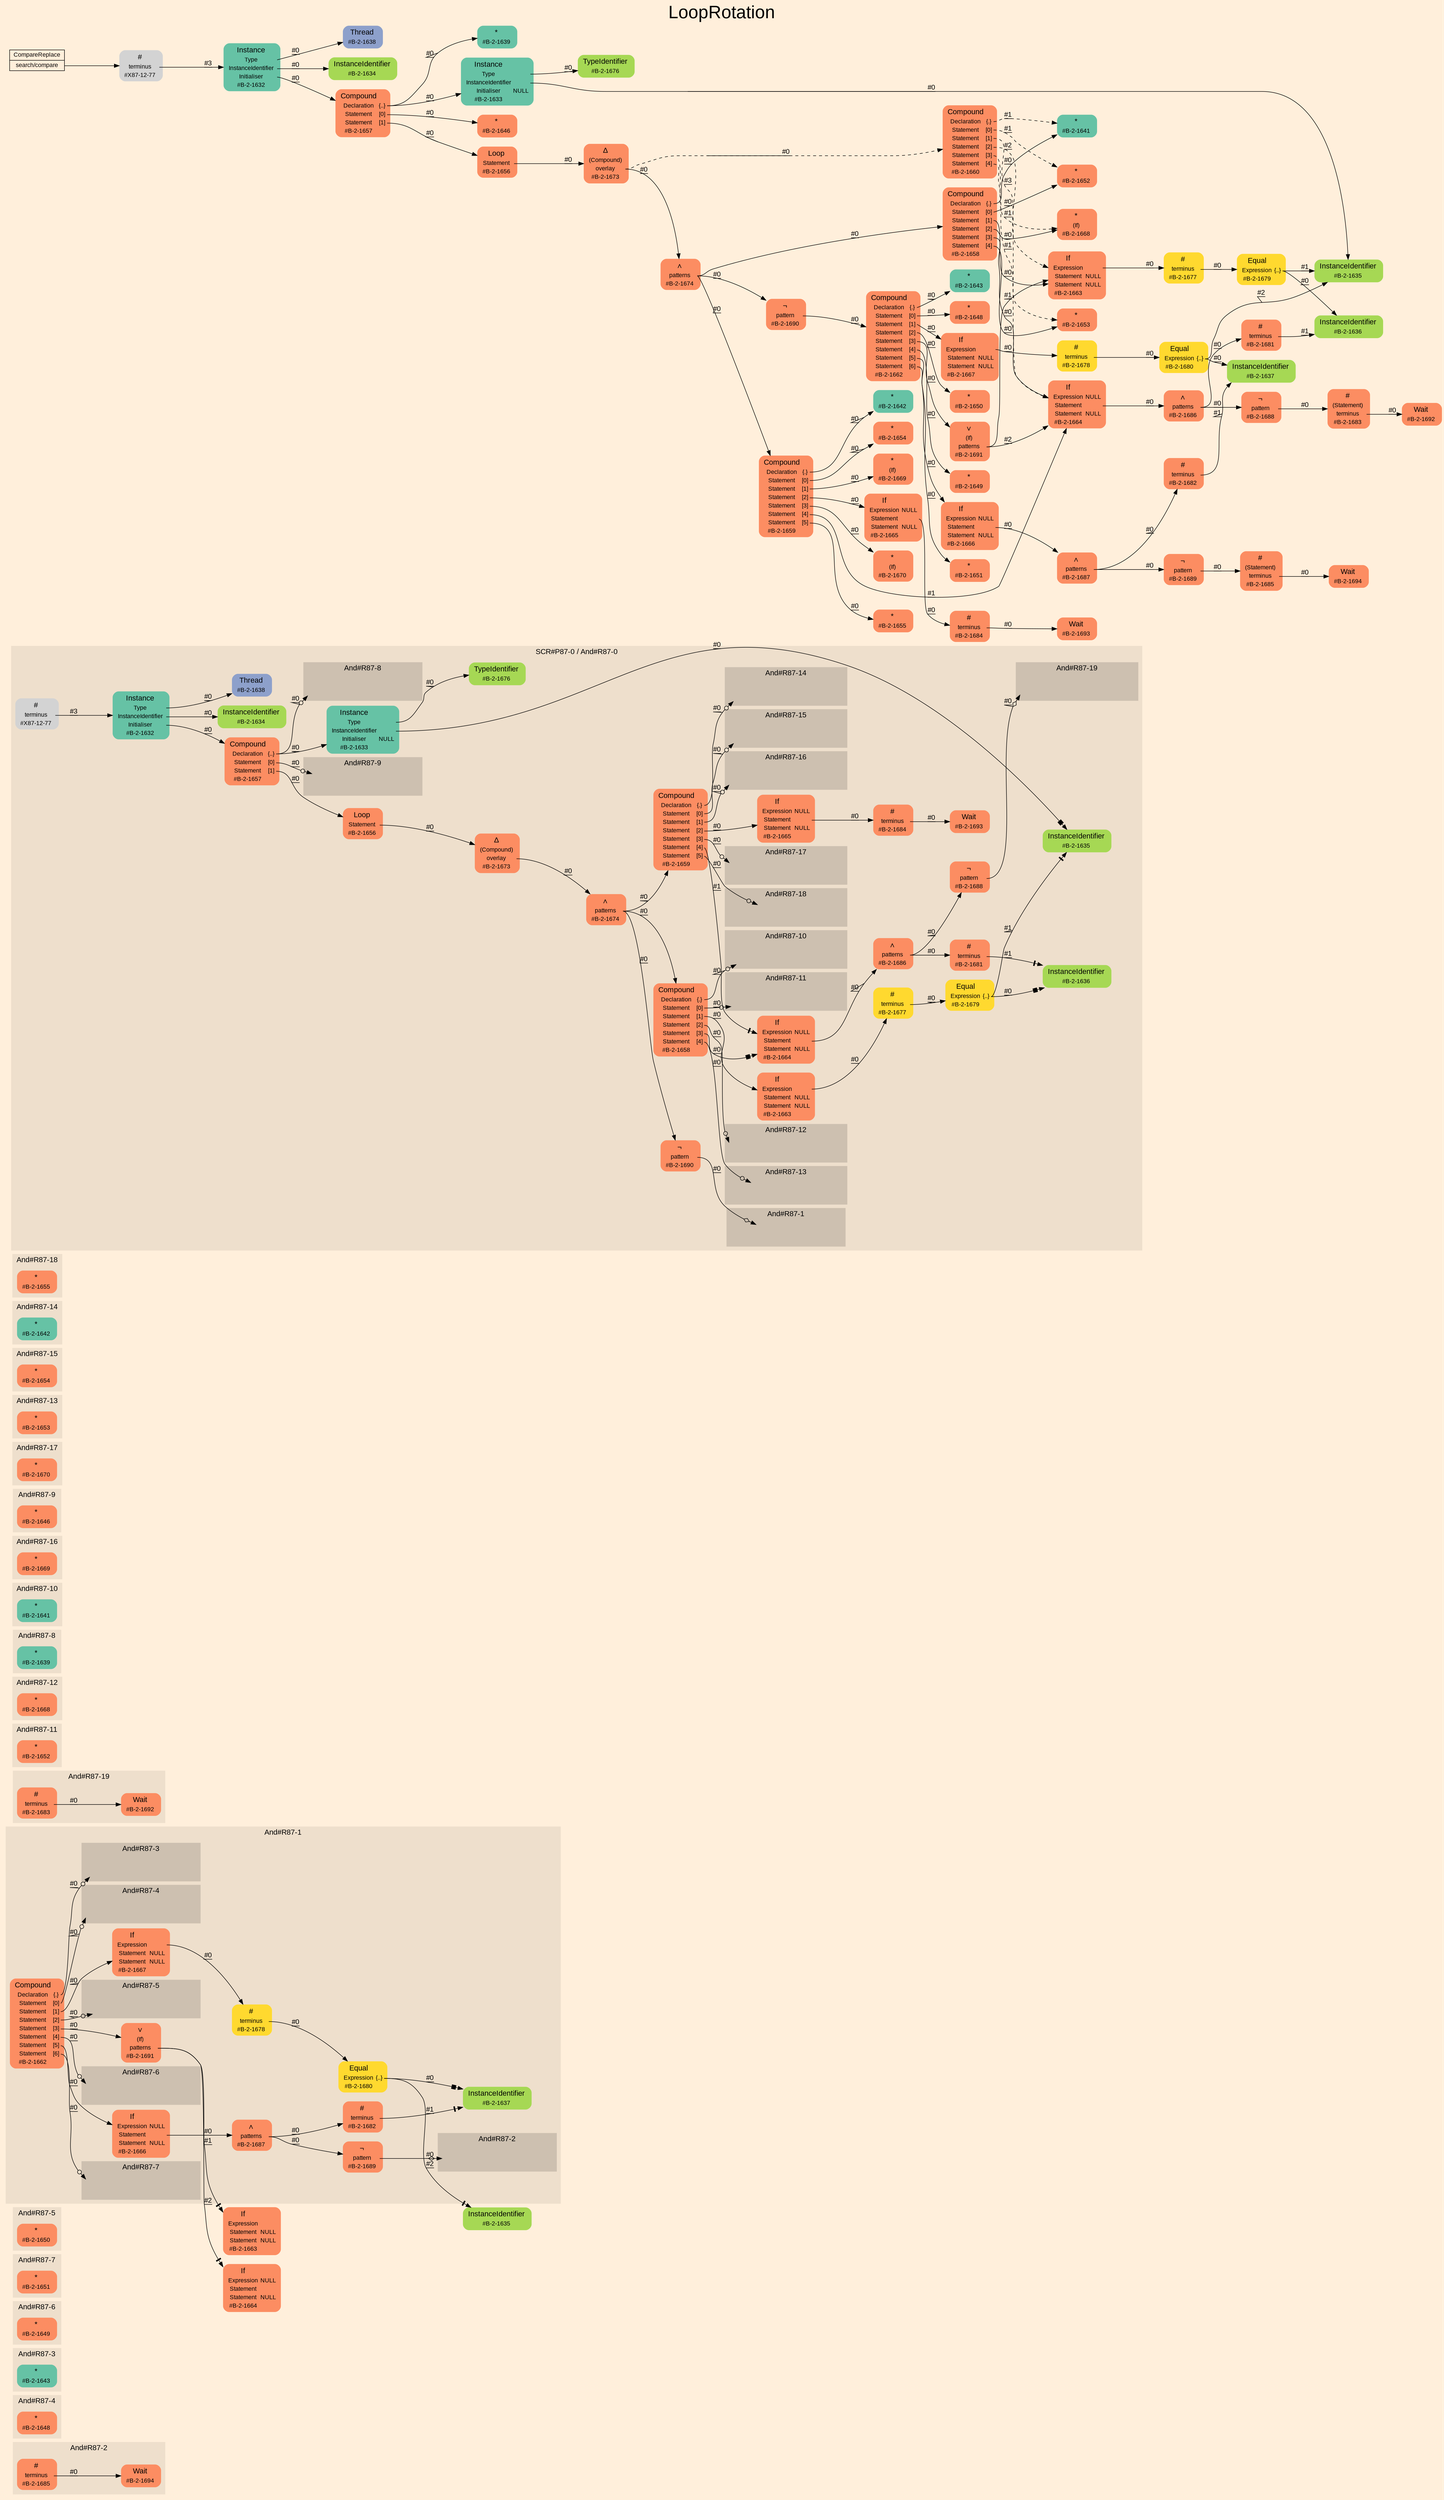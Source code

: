 digraph "LoopRotation" {
label = "LoopRotation"
labelloc = t
fontsize = "36"
graph [
    rankdir = "LR"
    ranksep = 0.3
    bgcolor = antiquewhite1
    color = black
    fontcolor = black
    fontname = "Arial"
];
node [
    fontname = "Arial"
];
edge [
    fontname = "Arial"
];

// -------------------- figure And#R87-2 --------------------
// -------- region And#R87-2 ----------
subgraph "clusterAnd#R87-2" {
    label = "And#R87-2"
    style = "filled"
    color = antiquewhite2
    fontsize = "15"
    "And#R87-2/#B-2-1694" [
        // -------- block And#R87-2/#B-2-1694 ----------
        shape = "plaintext"
        fillcolor = "/set28/2"
        label = <<TABLE BORDER="0" CELLBORDER="0" CELLSPACING="0">
         <TR><TD><FONT POINT-SIZE="15.0">Wait</FONT></TD><TD></TD></TR>
         <TR><TD>#B-2-1694</TD><TD PORT="port0"></TD></TR>
        </TABLE>>
        style = "rounded,filled"
        fontsize = "12"
    ];
    
    "And#R87-2/#B-2-1685" [
        // -------- block And#R87-2/#B-2-1685 ----------
        shape = "plaintext"
        fillcolor = "/set28/2"
        label = <<TABLE BORDER="0" CELLBORDER="0" CELLSPACING="0">
         <TR><TD><FONT POINT-SIZE="15.0">#</FONT></TD><TD></TD></TR>
         <TR><TD>terminus</TD><TD PORT="port0"></TD></TR>
         <TR><TD>#B-2-1685</TD><TD PORT="port1"></TD></TR>
        </TABLE>>
        style = "rounded,filled"
        fontsize = "12"
    ];
    
}

"And#R87-2/#B-2-1685":port0 -> "And#R87-2/#B-2-1694" [
    label = "#0"
    decorate = true
    color = black
    fontcolor = black
];


// -------------------- figure And#R87-4 --------------------
// -------- region And#R87-4 ----------
subgraph "clusterAnd#R87-4" {
    label = "And#R87-4"
    style = "filled"
    color = antiquewhite2
    fontsize = "15"
    "And#R87-4/#B-2-1648" [
        // -------- block And#R87-4/#B-2-1648 ----------
        shape = "plaintext"
        fillcolor = "/set28/2"
        label = <<TABLE BORDER="0" CELLBORDER="0" CELLSPACING="0">
         <TR><TD><FONT POINT-SIZE="15.0">*</FONT></TD><TD></TD></TR>
         <TR><TD>#B-2-1648</TD><TD PORT="port0"></TD></TR>
        </TABLE>>
        style = "rounded,filled"
        fontsize = "12"
    ];
    
}


// -------------------- figure And#R87-3 --------------------
// -------- region And#R87-3 ----------
subgraph "clusterAnd#R87-3" {
    label = "And#R87-3"
    style = "filled"
    color = antiquewhite2
    fontsize = "15"
    "And#R87-3/#B-2-1643" [
        // -------- block And#R87-3/#B-2-1643 ----------
        shape = "plaintext"
        fillcolor = "/set28/1"
        label = <<TABLE BORDER="0" CELLBORDER="0" CELLSPACING="0">
         <TR><TD><FONT POINT-SIZE="15.0">*</FONT></TD><TD></TD></TR>
         <TR><TD>#B-2-1643</TD><TD PORT="port0"></TD></TR>
        </TABLE>>
        style = "rounded,filled"
        fontsize = "12"
    ];
    
}


// -------------------- figure And#R87-6 --------------------
// -------- region And#R87-6 ----------
subgraph "clusterAnd#R87-6" {
    label = "And#R87-6"
    style = "filled"
    color = antiquewhite2
    fontsize = "15"
    "And#R87-6/#B-2-1649" [
        // -------- block And#R87-6/#B-2-1649 ----------
        shape = "plaintext"
        fillcolor = "/set28/2"
        label = <<TABLE BORDER="0" CELLBORDER="0" CELLSPACING="0">
         <TR><TD><FONT POINT-SIZE="15.0">*</FONT></TD><TD></TD></TR>
         <TR><TD>#B-2-1649</TD><TD PORT="port0"></TD></TR>
        </TABLE>>
        style = "rounded,filled"
        fontsize = "12"
    ];
    
}


// -------------------- figure And#R87-7 --------------------
// -------- region And#R87-7 ----------
subgraph "clusterAnd#R87-7" {
    label = "And#R87-7"
    style = "filled"
    color = antiquewhite2
    fontsize = "15"
    "And#R87-7/#B-2-1651" [
        // -------- block And#R87-7/#B-2-1651 ----------
        shape = "plaintext"
        fillcolor = "/set28/2"
        label = <<TABLE BORDER="0" CELLBORDER="0" CELLSPACING="0">
         <TR><TD><FONT POINT-SIZE="15.0">*</FONT></TD><TD></TD></TR>
         <TR><TD>#B-2-1651</TD><TD PORT="port0"></TD></TR>
        </TABLE>>
        style = "rounded,filled"
        fontsize = "12"
    ];
    
}


// -------------------- figure And#R87-5 --------------------
// -------- region And#R87-5 ----------
subgraph "clusterAnd#R87-5" {
    label = "And#R87-5"
    style = "filled"
    color = antiquewhite2
    fontsize = "15"
    "And#R87-5/#B-2-1650" [
        // -------- block And#R87-5/#B-2-1650 ----------
        shape = "plaintext"
        fillcolor = "/set28/2"
        label = <<TABLE BORDER="0" CELLBORDER="0" CELLSPACING="0">
         <TR><TD><FONT POINT-SIZE="15.0">*</FONT></TD><TD></TD></TR>
         <TR><TD>#B-2-1650</TD><TD PORT="port0"></TD></TR>
        </TABLE>>
        style = "rounded,filled"
        fontsize = "12"
    ];
    
}


// -------------------- figure And#R87-1 --------------------
// -------- region And#R87-1 ----------
subgraph "clusterAnd#R87-1" {
    label = "And#R87-1"
    style = "filled"
    color = antiquewhite2
    fontsize = "15"
    "And#R87-1/#B-2-1666" [
        // -------- block And#R87-1/#B-2-1666 ----------
        shape = "plaintext"
        fillcolor = "/set28/2"
        label = <<TABLE BORDER="0" CELLBORDER="0" CELLSPACING="0">
         <TR><TD><FONT POINT-SIZE="15.0">If</FONT></TD><TD></TD></TR>
         <TR><TD>Expression</TD><TD PORT="port0">NULL</TD></TR>
         <TR><TD>Statement</TD><TD PORT="port1"></TD></TR>
         <TR><TD>Statement</TD><TD PORT="port2">NULL</TD></TR>
         <TR><TD>#B-2-1666</TD><TD PORT="port3"></TD></TR>
        </TABLE>>
        style = "rounded,filled"
        fontsize = "12"
    ];
    
    "And#R87-1/#B-2-1687" [
        // -------- block And#R87-1/#B-2-1687 ----------
        shape = "plaintext"
        fillcolor = "/set28/2"
        label = <<TABLE BORDER="0" CELLBORDER="0" CELLSPACING="0">
         <TR><TD><FONT POINT-SIZE="15.0">∧</FONT></TD><TD></TD></TR>
         <TR><TD>patterns</TD><TD PORT="port0"></TD></TR>
         <TR><TD>#B-2-1687</TD><TD PORT="port1"></TD></TR>
        </TABLE>>
        style = "rounded,filled"
        fontsize = "12"
    ];
    
    "And#R87-1/#B-2-1667" [
        // -------- block And#R87-1/#B-2-1667 ----------
        shape = "plaintext"
        fillcolor = "/set28/2"
        label = <<TABLE BORDER="0" CELLBORDER="0" CELLSPACING="0">
         <TR><TD><FONT POINT-SIZE="15.0">If</FONT></TD><TD></TD></TR>
         <TR><TD>Expression</TD><TD PORT="port0"></TD></TR>
         <TR><TD>Statement</TD><TD PORT="port1">NULL</TD></TR>
         <TR><TD>Statement</TD><TD PORT="port2">NULL</TD></TR>
         <TR><TD>#B-2-1667</TD><TD PORT="port3"></TD></TR>
        </TABLE>>
        style = "rounded,filled"
        fontsize = "12"
    ];
    
    "And#R87-1/#B-2-1680" [
        // -------- block And#R87-1/#B-2-1680 ----------
        shape = "plaintext"
        fillcolor = "/set28/6"
        label = <<TABLE BORDER="0" CELLBORDER="0" CELLSPACING="0">
         <TR><TD><FONT POINT-SIZE="15.0">Equal</FONT></TD><TD></TD></TR>
         <TR><TD>Expression</TD><TD PORT="port0">{..}</TD></TR>
         <TR><TD>#B-2-1680</TD><TD PORT="port1"></TD></TR>
        </TABLE>>
        style = "rounded,filled"
        fontsize = "12"
    ];
    
    "And#R87-1/#B-2-1662" [
        // -------- block And#R87-1/#B-2-1662 ----------
        shape = "plaintext"
        fillcolor = "/set28/2"
        label = <<TABLE BORDER="0" CELLBORDER="0" CELLSPACING="0">
         <TR><TD><FONT POINT-SIZE="15.0">Compound</FONT></TD><TD></TD></TR>
         <TR><TD>Declaration</TD><TD PORT="port0">{.}</TD></TR>
         <TR><TD>Statement</TD><TD PORT="port1">[0]</TD></TR>
         <TR><TD>Statement</TD><TD PORT="port2">[1]</TD></TR>
         <TR><TD>Statement</TD><TD PORT="port3">[2]</TD></TR>
         <TR><TD>Statement</TD><TD PORT="port4">[3]</TD></TR>
         <TR><TD>Statement</TD><TD PORT="port5">[4]</TD></TR>
         <TR><TD>Statement</TD><TD PORT="port6">[5]</TD></TR>
         <TR><TD>Statement</TD><TD PORT="port7">[6]</TD></TR>
         <TR><TD>#B-2-1662</TD><TD PORT="port8"></TD></TR>
        </TABLE>>
        style = "rounded,filled"
        fontsize = "12"
    ];
    
    "And#R87-1/#B-2-1689" [
        // -------- block And#R87-1/#B-2-1689 ----------
        shape = "plaintext"
        fillcolor = "/set28/2"
        label = <<TABLE BORDER="0" CELLBORDER="0" CELLSPACING="0">
         <TR><TD><FONT POINT-SIZE="15.0">¬</FONT></TD><TD></TD></TR>
         <TR><TD>pattern</TD><TD PORT="port0"></TD></TR>
         <TR><TD>#B-2-1689</TD><TD PORT="port1"></TD></TR>
        </TABLE>>
        style = "rounded,filled"
        fontsize = "12"
    ];
    
    "And#R87-1/#B-2-1637" [
        // -------- block And#R87-1/#B-2-1637 ----------
        shape = "plaintext"
        fillcolor = "/set28/5"
        label = <<TABLE BORDER="0" CELLBORDER="0" CELLSPACING="0">
         <TR><TD><FONT POINT-SIZE="15.0">InstanceIdentifier</FONT></TD><TD></TD></TR>
         <TR><TD>#B-2-1637</TD><TD PORT="port0"></TD></TR>
        </TABLE>>
        style = "rounded,filled"
        fontsize = "12"
    ];
    
    "And#R87-1/#B-2-1691" [
        // -------- block And#R87-1/#B-2-1691 ----------
        shape = "plaintext"
        fillcolor = "/set28/2"
        label = <<TABLE BORDER="0" CELLBORDER="0" CELLSPACING="0">
         <TR><TD><FONT POINT-SIZE="15.0">∨</FONT></TD><TD></TD></TR>
         <TR><TD>(If)</TD><TD PORT="port0"></TD></TR>
         <TR><TD>patterns</TD><TD PORT="port1"></TD></TR>
         <TR><TD>#B-2-1691</TD><TD PORT="port2"></TD></TR>
        </TABLE>>
        style = "rounded,filled"
        fontsize = "12"
    ];
    
    "And#R87-1/#B-2-1678" [
        // -------- block And#R87-1/#B-2-1678 ----------
        shape = "plaintext"
        fillcolor = "/set28/6"
        label = <<TABLE BORDER="0" CELLBORDER="0" CELLSPACING="0">
         <TR><TD><FONT POINT-SIZE="15.0">#</FONT></TD><TD></TD></TR>
         <TR><TD>terminus</TD><TD PORT="port0"></TD></TR>
         <TR><TD>#B-2-1678</TD><TD PORT="port1"></TD></TR>
        </TABLE>>
        style = "rounded,filled"
        fontsize = "12"
    ];
    
    "And#R87-1/#B-2-1682" [
        // -------- block And#R87-1/#B-2-1682 ----------
        shape = "plaintext"
        fillcolor = "/set28/2"
        label = <<TABLE BORDER="0" CELLBORDER="0" CELLSPACING="0">
         <TR><TD><FONT POINT-SIZE="15.0">#</FONT></TD><TD></TD></TR>
         <TR><TD>terminus</TD><TD PORT="port0"></TD></TR>
         <TR><TD>#B-2-1682</TD><TD PORT="port1"></TD></TR>
        </TABLE>>
        style = "rounded,filled"
        fontsize = "12"
    ];
    
    // -------- region And#R87-1/And#R87-2 ----------
    subgraph "clusterAnd#R87-1/And#R87-2" {
        label = "And#R87-2"
        style = "filled"
        color = antiquewhite3
        fontsize = "15"
        "And#R87-1/And#R87-2/#B-2-1685" [
            // -------- block And#R87-1/And#R87-2/#B-2-1685 ----------
            shape = none
            fillcolor = "/set28/2"
            style = "invisible"
        ];
        
    }
    
    // -------- region And#R87-1/And#R87-3 ----------
    subgraph "clusterAnd#R87-1/And#R87-3" {
        label = "And#R87-3"
        style = "filled"
        color = antiquewhite3
        fontsize = "15"
        "And#R87-1/And#R87-3/#B-2-1643" [
            // -------- block And#R87-1/And#R87-3/#B-2-1643 ----------
            shape = none
            fillcolor = "/set28/1"
            style = "invisible"
        ];
        
    }
    
    // -------- region And#R87-1/And#R87-4 ----------
    subgraph "clusterAnd#R87-1/And#R87-4" {
        label = "And#R87-4"
        style = "filled"
        color = antiquewhite3
        fontsize = "15"
        "And#R87-1/And#R87-4/#B-2-1648" [
            // -------- block And#R87-1/And#R87-4/#B-2-1648 ----------
            shape = none
            fillcolor = "/set28/2"
            style = "invisible"
        ];
        
    }
    
    // -------- region And#R87-1/And#R87-5 ----------
    subgraph "clusterAnd#R87-1/And#R87-5" {
        label = "And#R87-5"
        style = "filled"
        color = antiquewhite3
        fontsize = "15"
        "And#R87-1/And#R87-5/#B-2-1650" [
            // -------- block And#R87-1/And#R87-5/#B-2-1650 ----------
            shape = none
            fillcolor = "/set28/2"
            style = "invisible"
        ];
        
    }
    
    // -------- region And#R87-1/And#R87-6 ----------
    subgraph "clusterAnd#R87-1/And#R87-6" {
        label = "And#R87-6"
        style = "filled"
        color = antiquewhite3
        fontsize = "15"
        "And#R87-1/And#R87-6/#B-2-1649" [
            // -------- block And#R87-1/And#R87-6/#B-2-1649 ----------
            shape = none
            fillcolor = "/set28/2"
            style = "invisible"
        ];
        
    }
    
    // -------- region And#R87-1/And#R87-7 ----------
    subgraph "clusterAnd#R87-1/And#R87-7" {
        label = "And#R87-7"
        style = "filled"
        color = antiquewhite3
        fontsize = "15"
        "And#R87-1/And#R87-7/#B-2-1651" [
            // -------- block And#R87-1/And#R87-7/#B-2-1651 ----------
            shape = none
            fillcolor = "/set28/2"
            style = "invisible"
        ];
        
    }
    
}

"And#R87-1/#B-2-1663" [
    // -------- block And#R87-1/#B-2-1663 ----------
    shape = "plaintext"
    fillcolor = "/set28/2"
    label = <<TABLE BORDER="0" CELLBORDER="0" CELLSPACING="0">
     <TR><TD><FONT POINT-SIZE="15.0">If</FONT></TD><TD></TD></TR>
     <TR><TD>Expression</TD><TD PORT="port0"></TD></TR>
     <TR><TD>Statement</TD><TD PORT="port1">NULL</TD></TR>
     <TR><TD>Statement</TD><TD PORT="port2">NULL</TD></TR>
     <TR><TD>#B-2-1663</TD><TD PORT="port3"></TD></TR>
    </TABLE>>
    style = "rounded,filled"
    fontsize = "12"
];

"And#R87-1/#B-2-1664" [
    // -------- block And#R87-1/#B-2-1664 ----------
    shape = "plaintext"
    fillcolor = "/set28/2"
    label = <<TABLE BORDER="0" CELLBORDER="0" CELLSPACING="0">
     <TR><TD><FONT POINT-SIZE="15.0">If</FONT></TD><TD></TD></TR>
     <TR><TD>Expression</TD><TD PORT="port0">NULL</TD></TR>
     <TR><TD>Statement</TD><TD PORT="port1"></TD></TR>
     <TR><TD>Statement</TD><TD PORT="port2">NULL</TD></TR>
     <TR><TD>#B-2-1664</TD><TD PORT="port3"></TD></TR>
    </TABLE>>
    style = "rounded,filled"
    fontsize = "12"
];

"And#R87-1/#B-2-1635" [
    // -------- block And#R87-1/#B-2-1635 ----------
    shape = "plaintext"
    fillcolor = "/set28/5"
    label = <<TABLE BORDER="0" CELLBORDER="0" CELLSPACING="0">
     <TR><TD><FONT POINT-SIZE="15.0">InstanceIdentifier</FONT></TD><TD></TD></TR>
     <TR><TD>#B-2-1635</TD><TD PORT="port0"></TD></TR>
    </TABLE>>
    style = "rounded,filled"
    fontsize = "12"
];

"And#R87-1/#B-2-1666":port1 -> "And#R87-1/#B-2-1687" [
    label = "#0"
    decorate = true
    color = black
    fontcolor = black
];

"And#R87-1/#B-2-1687":port0 -> "And#R87-1/#B-2-1682" [
    label = "#0"
    decorate = true
    color = black
    fontcolor = black
];

"And#R87-1/#B-2-1687":port0 -> "And#R87-1/#B-2-1689" [
    label = "#0"
    decorate = true
    color = black
    fontcolor = black
];

"And#R87-1/#B-2-1667":port0 -> "And#R87-1/#B-2-1678" [
    label = "#0"
    decorate = true
    color = black
    fontcolor = black
];

"And#R87-1/#B-2-1680":port0 -> "And#R87-1/#B-2-1635" [
    arrowhead="normalnonetee"
    label = "#2"
    decorate = true
    color = black
    fontcolor = black
];

"And#R87-1/#B-2-1680":port0 -> "And#R87-1/#B-2-1637" [
    arrowhead="normalnonebox"
    label = "#0"
    decorate = true
    color = black
    fontcolor = black
];

"And#R87-1/#B-2-1662":port0 -> "And#R87-1/And#R87-3/#B-2-1643" [
    arrowhead="normalnoneodot"
    label = "#0"
    decorate = true
    color = black
    fontcolor = black
];

"And#R87-1/#B-2-1662":port1 -> "And#R87-1/And#R87-4/#B-2-1648" [
    arrowhead="normalnoneodot"
    label = "#0"
    decorate = true
    color = black
    fontcolor = black
];

"And#R87-1/#B-2-1662":port2 -> "And#R87-1/#B-2-1667" [
    label = "#0"
    decorate = true
    color = black
    fontcolor = black
];

"And#R87-1/#B-2-1662":port3 -> "And#R87-1/And#R87-5/#B-2-1650" [
    arrowhead="normalnoneodot"
    label = "#0"
    decorate = true
    color = black
    fontcolor = black
];

"And#R87-1/#B-2-1662":port4 -> "And#R87-1/#B-2-1691" [
    label = "#0"
    decorate = true
    color = black
    fontcolor = black
];

"And#R87-1/#B-2-1662":port5 -> "And#R87-1/And#R87-6/#B-2-1649" [
    arrowhead="normalnoneodot"
    label = "#0"
    decorate = true
    color = black
    fontcolor = black
];

"And#R87-1/#B-2-1662":port6 -> "And#R87-1/#B-2-1666" [
    label = "#0"
    decorate = true
    color = black
    fontcolor = black
];

"And#R87-1/#B-2-1662":port7 -> "And#R87-1/And#R87-7/#B-2-1651" [
    arrowhead="normalnoneodot"
    label = "#0"
    decorate = true
    color = black
    fontcolor = black
];

"And#R87-1/#B-2-1689":port0 -> "And#R87-1/And#R87-2/#B-2-1685" [
    arrowhead="normalnoneodiamond"
    label = "#0"
    decorate = true
    color = black
    fontcolor = black
];

"And#R87-1/#B-2-1691":port1 -> "And#R87-1/#B-2-1663" [
    arrowhead="normalnonetee"
    label = "#1"
    decorate = true
    color = black
    fontcolor = black
];

"And#R87-1/#B-2-1691":port1 -> "And#R87-1/#B-2-1664" [
    arrowhead="normalnonetee"
    label = "#2"
    decorate = true
    color = black
    fontcolor = black
];

"And#R87-1/#B-2-1678":port0 -> "And#R87-1/#B-2-1680" [
    label = "#0"
    decorate = true
    color = black
    fontcolor = black
];

"And#R87-1/#B-2-1682":port0 -> "And#R87-1/#B-2-1637" [
    arrowhead="normalnonetee"
    label = "#1"
    decorate = true
    color = black
    fontcolor = black
];


// -------------------- figure And#R87-19 --------------------
// -------- region And#R87-19 ----------
subgraph "clusterAnd#R87-19" {
    label = "And#R87-19"
    style = "filled"
    color = antiquewhite2
    fontsize = "15"
    "And#R87-19/#B-2-1692" [
        // -------- block And#R87-19/#B-2-1692 ----------
        shape = "plaintext"
        fillcolor = "/set28/2"
        label = <<TABLE BORDER="0" CELLBORDER="0" CELLSPACING="0">
         <TR><TD><FONT POINT-SIZE="15.0">Wait</FONT></TD><TD></TD></TR>
         <TR><TD>#B-2-1692</TD><TD PORT="port0"></TD></TR>
        </TABLE>>
        style = "rounded,filled"
        fontsize = "12"
    ];
    
    "And#R87-19/#B-2-1683" [
        // -------- block And#R87-19/#B-2-1683 ----------
        shape = "plaintext"
        fillcolor = "/set28/2"
        label = <<TABLE BORDER="0" CELLBORDER="0" CELLSPACING="0">
         <TR><TD><FONT POINT-SIZE="15.0">#</FONT></TD><TD></TD></TR>
         <TR><TD>terminus</TD><TD PORT="port0"></TD></TR>
         <TR><TD>#B-2-1683</TD><TD PORT="port1"></TD></TR>
        </TABLE>>
        style = "rounded,filled"
        fontsize = "12"
    ];
    
}

"And#R87-19/#B-2-1683":port0 -> "And#R87-19/#B-2-1692" [
    label = "#0"
    decorate = true
    color = black
    fontcolor = black
];


// -------------------- figure And#R87-11 --------------------
// -------- region And#R87-11 ----------
subgraph "clusterAnd#R87-11" {
    label = "And#R87-11"
    style = "filled"
    color = antiquewhite2
    fontsize = "15"
    "And#R87-11/#B-2-1652" [
        // -------- block And#R87-11/#B-2-1652 ----------
        shape = "plaintext"
        fillcolor = "/set28/2"
        label = <<TABLE BORDER="0" CELLBORDER="0" CELLSPACING="0">
         <TR><TD><FONT POINT-SIZE="15.0">*</FONT></TD><TD></TD></TR>
         <TR><TD>#B-2-1652</TD><TD PORT="port0"></TD></TR>
        </TABLE>>
        style = "rounded,filled"
        fontsize = "12"
    ];
    
}


// -------------------- figure And#R87-12 --------------------
// -------- region And#R87-12 ----------
subgraph "clusterAnd#R87-12" {
    label = "And#R87-12"
    style = "filled"
    color = antiquewhite2
    fontsize = "15"
    "And#R87-12/#B-2-1668" [
        // -------- block And#R87-12/#B-2-1668 ----------
        shape = "plaintext"
        fillcolor = "/set28/2"
        label = <<TABLE BORDER="0" CELLBORDER="0" CELLSPACING="0">
         <TR><TD><FONT POINT-SIZE="15.0">*</FONT></TD><TD></TD></TR>
         <TR><TD>#B-2-1668</TD><TD PORT="port0"></TD></TR>
        </TABLE>>
        style = "rounded,filled"
        fontsize = "12"
    ];
    
}


// -------------------- figure And#R87-8 --------------------
// -------- region And#R87-8 ----------
subgraph "clusterAnd#R87-8" {
    label = "And#R87-8"
    style = "filled"
    color = antiquewhite2
    fontsize = "15"
    "And#R87-8/#B-2-1639" [
        // -------- block And#R87-8/#B-2-1639 ----------
        shape = "plaintext"
        fillcolor = "/set28/1"
        label = <<TABLE BORDER="0" CELLBORDER="0" CELLSPACING="0">
         <TR><TD><FONT POINT-SIZE="15.0">*</FONT></TD><TD></TD></TR>
         <TR><TD>#B-2-1639</TD><TD PORT="port0"></TD></TR>
        </TABLE>>
        style = "rounded,filled"
        fontsize = "12"
    ];
    
}


// -------------------- figure And#R87-10 --------------------
// -------- region And#R87-10 ----------
subgraph "clusterAnd#R87-10" {
    label = "And#R87-10"
    style = "filled"
    color = antiquewhite2
    fontsize = "15"
    "And#R87-10/#B-2-1641" [
        // -------- block And#R87-10/#B-2-1641 ----------
        shape = "plaintext"
        fillcolor = "/set28/1"
        label = <<TABLE BORDER="0" CELLBORDER="0" CELLSPACING="0">
         <TR><TD><FONT POINT-SIZE="15.0">*</FONT></TD><TD></TD></TR>
         <TR><TD>#B-2-1641</TD><TD PORT="port0"></TD></TR>
        </TABLE>>
        style = "rounded,filled"
        fontsize = "12"
    ];
    
}


// -------------------- figure And#R87-16 --------------------
// -------- region And#R87-16 ----------
subgraph "clusterAnd#R87-16" {
    label = "And#R87-16"
    style = "filled"
    color = antiquewhite2
    fontsize = "15"
    "And#R87-16/#B-2-1669" [
        // -------- block And#R87-16/#B-2-1669 ----------
        shape = "plaintext"
        fillcolor = "/set28/2"
        label = <<TABLE BORDER="0" CELLBORDER="0" CELLSPACING="0">
         <TR><TD><FONT POINT-SIZE="15.0">*</FONT></TD><TD></TD></TR>
         <TR><TD>#B-2-1669</TD><TD PORT="port0"></TD></TR>
        </TABLE>>
        style = "rounded,filled"
        fontsize = "12"
    ];
    
}


// -------------------- figure And#R87-9 --------------------
// -------- region And#R87-9 ----------
subgraph "clusterAnd#R87-9" {
    label = "And#R87-9"
    style = "filled"
    color = antiquewhite2
    fontsize = "15"
    "And#R87-9/#B-2-1646" [
        // -------- block And#R87-9/#B-2-1646 ----------
        shape = "plaintext"
        fillcolor = "/set28/2"
        label = <<TABLE BORDER="0" CELLBORDER="0" CELLSPACING="0">
         <TR><TD><FONT POINT-SIZE="15.0">*</FONT></TD><TD></TD></TR>
         <TR><TD>#B-2-1646</TD><TD PORT="port0"></TD></TR>
        </TABLE>>
        style = "rounded,filled"
        fontsize = "12"
    ];
    
}


// -------------------- figure And#R87-17 --------------------
// -------- region And#R87-17 ----------
subgraph "clusterAnd#R87-17" {
    label = "And#R87-17"
    style = "filled"
    color = antiquewhite2
    fontsize = "15"
    "And#R87-17/#B-2-1670" [
        // -------- block And#R87-17/#B-2-1670 ----------
        shape = "plaintext"
        fillcolor = "/set28/2"
        label = <<TABLE BORDER="0" CELLBORDER="0" CELLSPACING="0">
         <TR><TD><FONT POINT-SIZE="15.0">*</FONT></TD><TD></TD></TR>
         <TR><TD>#B-2-1670</TD><TD PORT="port0"></TD></TR>
        </TABLE>>
        style = "rounded,filled"
        fontsize = "12"
    ];
    
}


// -------------------- figure And#R87-13 --------------------
// -------- region And#R87-13 ----------
subgraph "clusterAnd#R87-13" {
    label = "And#R87-13"
    style = "filled"
    color = antiquewhite2
    fontsize = "15"
    "And#R87-13/#B-2-1653" [
        // -------- block And#R87-13/#B-2-1653 ----------
        shape = "plaintext"
        fillcolor = "/set28/2"
        label = <<TABLE BORDER="0" CELLBORDER="0" CELLSPACING="0">
         <TR><TD><FONT POINT-SIZE="15.0">*</FONT></TD><TD></TD></TR>
         <TR><TD>#B-2-1653</TD><TD PORT="port0"></TD></TR>
        </TABLE>>
        style = "rounded,filled"
        fontsize = "12"
    ];
    
}


// -------------------- figure And#R87-15 --------------------
// -------- region And#R87-15 ----------
subgraph "clusterAnd#R87-15" {
    label = "And#R87-15"
    style = "filled"
    color = antiquewhite2
    fontsize = "15"
    "And#R87-15/#B-2-1654" [
        // -------- block And#R87-15/#B-2-1654 ----------
        shape = "plaintext"
        fillcolor = "/set28/2"
        label = <<TABLE BORDER="0" CELLBORDER="0" CELLSPACING="0">
         <TR><TD><FONT POINT-SIZE="15.0">*</FONT></TD><TD></TD></TR>
         <TR><TD>#B-2-1654</TD><TD PORT="port0"></TD></TR>
        </TABLE>>
        style = "rounded,filled"
        fontsize = "12"
    ];
    
}


// -------------------- figure And#R87-14 --------------------
// -------- region And#R87-14 ----------
subgraph "clusterAnd#R87-14" {
    label = "And#R87-14"
    style = "filled"
    color = antiquewhite2
    fontsize = "15"
    "And#R87-14/#B-2-1642" [
        // -------- block And#R87-14/#B-2-1642 ----------
        shape = "plaintext"
        fillcolor = "/set28/1"
        label = <<TABLE BORDER="0" CELLBORDER="0" CELLSPACING="0">
         <TR><TD><FONT POINT-SIZE="15.0">*</FONT></TD><TD></TD></TR>
         <TR><TD>#B-2-1642</TD><TD PORT="port0"></TD></TR>
        </TABLE>>
        style = "rounded,filled"
        fontsize = "12"
    ];
    
}


// -------------------- figure And#R87-18 --------------------
// -------- region And#R87-18 ----------
subgraph "clusterAnd#R87-18" {
    label = "And#R87-18"
    style = "filled"
    color = antiquewhite2
    fontsize = "15"
    "And#R87-18/#B-2-1655" [
        // -------- block And#R87-18/#B-2-1655 ----------
        shape = "plaintext"
        fillcolor = "/set28/2"
        label = <<TABLE BORDER="0" CELLBORDER="0" CELLSPACING="0">
         <TR><TD><FONT POINT-SIZE="15.0">*</FONT></TD><TD></TD></TR>
         <TR><TD>#B-2-1655</TD><TD PORT="port0"></TD></TR>
        </TABLE>>
        style = "rounded,filled"
        fontsize = "12"
    ];
    
}


// -------------------- figure And#R87-0 --------------------
// -------- region And#R87-0 ----------
subgraph "clusterAnd#R87-0" {
    label = "SCR#P87-0 / And#R87-0"
    style = "filled"
    color = antiquewhite2
    fontsize = "15"
    "And#R87-0/#B-2-1635" [
        // -------- block And#R87-0/#B-2-1635 ----------
        shape = "plaintext"
        fillcolor = "/set28/5"
        label = <<TABLE BORDER="0" CELLBORDER="0" CELLSPACING="0">
         <TR><TD><FONT POINT-SIZE="15.0">InstanceIdentifier</FONT></TD><TD></TD></TR>
         <TR><TD>#B-2-1635</TD><TD PORT="port0"></TD></TR>
        </TABLE>>
        style = "rounded,filled"
        fontsize = "12"
    ];
    
    "And#R87-0/#B-2-1690" [
        // -------- block And#R87-0/#B-2-1690 ----------
        shape = "plaintext"
        fillcolor = "/set28/2"
        label = <<TABLE BORDER="0" CELLBORDER="0" CELLSPACING="0">
         <TR><TD><FONT POINT-SIZE="15.0">¬</FONT></TD><TD></TD></TR>
         <TR><TD>pattern</TD><TD PORT="port0"></TD></TR>
         <TR><TD>#B-2-1690</TD><TD PORT="port1"></TD></TR>
        </TABLE>>
        style = "rounded,filled"
        fontsize = "12"
    ];
    
    "And#R87-0/#B-2-1684" [
        // -------- block And#R87-0/#B-2-1684 ----------
        shape = "plaintext"
        fillcolor = "/set28/2"
        label = <<TABLE BORDER="0" CELLBORDER="0" CELLSPACING="0">
         <TR><TD><FONT POINT-SIZE="15.0">#</FONT></TD><TD></TD></TR>
         <TR><TD>terminus</TD><TD PORT="port0"></TD></TR>
         <TR><TD>#B-2-1684</TD><TD PORT="port1"></TD></TR>
        </TABLE>>
        style = "rounded,filled"
        fontsize = "12"
    ];
    
    "And#R87-0/#B-2-1657" [
        // -------- block And#R87-0/#B-2-1657 ----------
        shape = "plaintext"
        fillcolor = "/set28/2"
        label = <<TABLE BORDER="0" CELLBORDER="0" CELLSPACING="0">
         <TR><TD><FONT POINT-SIZE="15.0">Compound</FONT></TD><TD></TD></TR>
         <TR><TD>Declaration</TD><TD PORT="port0">{..}</TD></TR>
         <TR><TD>Statement</TD><TD PORT="port1">[0]</TD></TR>
         <TR><TD>Statement</TD><TD PORT="port2">[1]</TD></TR>
         <TR><TD>#B-2-1657</TD><TD PORT="port3"></TD></TR>
        </TABLE>>
        style = "rounded,filled"
        fontsize = "12"
    ];
    
    "And#R87-0/#B-2-1673" [
        // -------- block And#R87-0/#B-2-1673 ----------
        shape = "plaintext"
        fillcolor = "/set28/2"
        label = <<TABLE BORDER="0" CELLBORDER="0" CELLSPACING="0">
         <TR><TD><FONT POINT-SIZE="15.0">Δ</FONT></TD><TD></TD></TR>
         <TR><TD>(Compound)</TD><TD PORT="port0"></TD></TR>
         <TR><TD>overlay</TD><TD PORT="port1"></TD></TR>
         <TR><TD>#B-2-1673</TD><TD PORT="port2"></TD></TR>
        </TABLE>>
        style = "rounded,filled"
        fontsize = "12"
    ];
    
    "And#R87-0/#B-2-1674" [
        // -------- block And#R87-0/#B-2-1674 ----------
        shape = "plaintext"
        fillcolor = "/set28/2"
        label = <<TABLE BORDER="0" CELLBORDER="0" CELLSPACING="0">
         <TR><TD><FONT POINT-SIZE="15.0">∧</FONT></TD><TD></TD></TR>
         <TR><TD>patterns</TD><TD PORT="port0"></TD></TR>
         <TR><TD>#B-2-1674</TD><TD PORT="port1"></TD></TR>
        </TABLE>>
        style = "rounded,filled"
        fontsize = "12"
    ];
    
    "And#R87-0/#B-2-1679" [
        // -------- block And#R87-0/#B-2-1679 ----------
        shape = "plaintext"
        fillcolor = "/set28/6"
        label = <<TABLE BORDER="0" CELLBORDER="0" CELLSPACING="0">
         <TR><TD><FONT POINT-SIZE="15.0">Equal</FONT></TD><TD></TD></TR>
         <TR><TD>Expression</TD><TD PORT="port0">{..}</TD></TR>
         <TR><TD>#B-2-1679</TD><TD PORT="port1"></TD></TR>
        </TABLE>>
        style = "rounded,filled"
        fontsize = "12"
    ];
    
    "And#R87-0/#B-2-1677" [
        // -------- block And#R87-0/#B-2-1677 ----------
        shape = "plaintext"
        fillcolor = "/set28/6"
        label = <<TABLE BORDER="0" CELLBORDER="0" CELLSPACING="0">
         <TR><TD><FONT POINT-SIZE="15.0">#</FONT></TD><TD></TD></TR>
         <TR><TD>terminus</TD><TD PORT="port0"></TD></TR>
         <TR><TD>#B-2-1677</TD><TD PORT="port1"></TD></TR>
        </TABLE>>
        style = "rounded,filled"
        fontsize = "12"
    ];
    
    "And#R87-0/#B-2-1664" [
        // -------- block And#R87-0/#B-2-1664 ----------
        shape = "plaintext"
        fillcolor = "/set28/2"
        label = <<TABLE BORDER="0" CELLBORDER="0" CELLSPACING="0">
         <TR><TD><FONT POINT-SIZE="15.0">If</FONT></TD><TD></TD></TR>
         <TR><TD>Expression</TD><TD PORT="port0">NULL</TD></TR>
         <TR><TD>Statement</TD><TD PORT="port1"></TD></TR>
         <TR><TD>Statement</TD><TD PORT="port2">NULL</TD></TR>
         <TR><TD>#B-2-1664</TD><TD PORT="port3"></TD></TR>
        </TABLE>>
        style = "rounded,filled"
        fontsize = "12"
    ];
    
    "And#R87-0/#B-2-1659" [
        // -------- block And#R87-0/#B-2-1659 ----------
        shape = "plaintext"
        fillcolor = "/set28/2"
        label = <<TABLE BORDER="0" CELLBORDER="0" CELLSPACING="0">
         <TR><TD><FONT POINT-SIZE="15.0">Compound</FONT></TD><TD></TD></TR>
         <TR><TD>Declaration</TD><TD PORT="port0">{.}</TD></TR>
         <TR><TD>Statement</TD><TD PORT="port1">[0]</TD></TR>
         <TR><TD>Statement</TD><TD PORT="port2">[1]</TD></TR>
         <TR><TD>Statement</TD><TD PORT="port3">[2]</TD></TR>
         <TR><TD>Statement</TD><TD PORT="port4">[3]</TD></TR>
         <TR><TD>Statement</TD><TD PORT="port5">[4]</TD></TR>
         <TR><TD>Statement</TD><TD PORT="port6">[5]</TD></TR>
         <TR><TD>#B-2-1659</TD><TD PORT="port7"></TD></TR>
        </TABLE>>
        style = "rounded,filled"
        fontsize = "12"
    ];
    
    "And#R87-0/#B-2-1688" [
        // -------- block And#R87-0/#B-2-1688 ----------
        shape = "plaintext"
        fillcolor = "/set28/2"
        label = <<TABLE BORDER="0" CELLBORDER="0" CELLSPACING="0">
         <TR><TD><FONT POINT-SIZE="15.0">¬</FONT></TD><TD></TD></TR>
         <TR><TD>pattern</TD><TD PORT="port0"></TD></TR>
         <TR><TD>#B-2-1688</TD><TD PORT="port1"></TD></TR>
        </TABLE>>
        style = "rounded,filled"
        fontsize = "12"
    ];
    
    "And#R87-0/#B-2-1676" [
        // -------- block And#R87-0/#B-2-1676 ----------
        shape = "plaintext"
        fillcolor = "/set28/5"
        label = <<TABLE BORDER="0" CELLBORDER="0" CELLSPACING="0">
         <TR><TD><FONT POINT-SIZE="15.0">TypeIdentifier</FONT></TD><TD></TD></TR>
         <TR><TD>#B-2-1676</TD><TD PORT="port0"></TD></TR>
        </TABLE>>
        style = "rounded,filled"
        fontsize = "12"
    ];
    
    "And#R87-0/#B-2-1632" [
        // -------- block And#R87-0/#B-2-1632 ----------
        shape = "plaintext"
        fillcolor = "/set28/1"
        label = <<TABLE BORDER="0" CELLBORDER="0" CELLSPACING="0">
         <TR><TD><FONT POINT-SIZE="15.0">Instance</FONT></TD><TD></TD></TR>
         <TR><TD>Type</TD><TD PORT="port0"></TD></TR>
         <TR><TD>InstanceIdentifier</TD><TD PORT="port1"></TD></TR>
         <TR><TD>Initialiser</TD><TD PORT="port2"></TD></TR>
         <TR><TD>#B-2-1632</TD><TD PORT="port3"></TD></TR>
        </TABLE>>
        style = "rounded,filled"
        fontsize = "12"
    ];
    
    "And#R87-0/#B-2-1636" [
        // -------- block And#R87-0/#B-2-1636 ----------
        shape = "plaintext"
        fillcolor = "/set28/5"
        label = <<TABLE BORDER="0" CELLBORDER="0" CELLSPACING="0">
         <TR><TD><FONT POINT-SIZE="15.0">InstanceIdentifier</FONT></TD><TD></TD></TR>
         <TR><TD>#B-2-1636</TD><TD PORT="port0"></TD></TR>
        </TABLE>>
        style = "rounded,filled"
        fontsize = "12"
    ];
    
    "And#R87-0/#B-2-1638" [
        // -------- block And#R87-0/#B-2-1638 ----------
        shape = "plaintext"
        fillcolor = "/set28/3"
        label = <<TABLE BORDER="0" CELLBORDER="0" CELLSPACING="0">
         <TR><TD><FONT POINT-SIZE="15.0">Thread</FONT></TD><TD></TD></TR>
         <TR><TD>#B-2-1638</TD><TD PORT="port0"></TD></TR>
        </TABLE>>
        style = "rounded,filled"
        fontsize = "12"
    ];
    
    "And#R87-0/#B-2-1665" [
        // -------- block And#R87-0/#B-2-1665 ----------
        shape = "plaintext"
        fillcolor = "/set28/2"
        label = <<TABLE BORDER="0" CELLBORDER="0" CELLSPACING="0">
         <TR><TD><FONT POINT-SIZE="15.0">If</FONT></TD><TD></TD></TR>
         <TR><TD>Expression</TD><TD PORT="port0">NULL</TD></TR>
         <TR><TD>Statement</TD><TD PORT="port1"></TD></TR>
         <TR><TD>Statement</TD><TD PORT="port2">NULL</TD></TR>
         <TR><TD>#B-2-1665</TD><TD PORT="port3"></TD></TR>
        </TABLE>>
        style = "rounded,filled"
        fontsize = "12"
    ];
    
    "And#R87-0/#B-2-1686" [
        // -------- block And#R87-0/#B-2-1686 ----------
        shape = "plaintext"
        fillcolor = "/set28/2"
        label = <<TABLE BORDER="0" CELLBORDER="0" CELLSPACING="0">
         <TR><TD><FONT POINT-SIZE="15.0">∧</FONT></TD><TD></TD></TR>
         <TR><TD>patterns</TD><TD PORT="port0"></TD></TR>
         <TR><TD>#B-2-1686</TD><TD PORT="port1"></TD></TR>
        </TABLE>>
        style = "rounded,filled"
        fontsize = "12"
    ];
    
    "And#R87-0/#B-2-1634" [
        // -------- block And#R87-0/#B-2-1634 ----------
        shape = "plaintext"
        fillcolor = "/set28/5"
        label = <<TABLE BORDER="0" CELLBORDER="0" CELLSPACING="0">
         <TR><TD><FONT POINT-SIZE="15.0">InstanceIdentifier</FONT></TD><TD></TD></TR>
         <TR><TD>#B-2-1634</TD><TD PORT="port0"></TD></TR>
        </TABLE>>
        style = "rounded,filled"
        fontsize = "12"
    ];
    
    "And#R87-0/#B-2-1681" [
        // -------- block And#R87-0/#B-2-1681 ----------
        shape = "plaintext"
        fillcolor = "/set28/2"
        label = <<TABLE BORDER="0" CELLBORDER="0" CELLSPACING="0">
         <TR><TD><FONT POINT-SIZE="15.0">#</FONT></TD><TD></TD></TR>
         <TR><TD>terminus</TD><TD PORT="port0"></TD></TR>
         <TR><TD>#B-2-1681</TD><TD PORT="port1"></TD></TR>
        </TABLE>>
        style = "rounded,filled"
        fontsize = "12"
    ];
    
    "And#R87-0/#B-2-1693" [
        // -------- block And#R87-0/#B-2-1693 ----------
        shape = "plaintext"
        fillcolor = "/set28/2"
        label = <<TABLE BORDER="0" CELLBORDER="0" CELLSPACING="0">
         <TR><TD><FONT POINT-SIZE="15.0">Wait</FONT></TD><TD></TD></TR>
         <TR><TD>#B-2-1693</TD><TD PORT="port0"></TD></TR>
        </TABLE>>
        style = "rounded,filled"
        fontsize = "12"
    ];
    
    "And#R87-0/#B-2-1663" [
        // -------- block And#R87-0/#B-2-1663 ----------
        shape = "plaintext"
        fillcolor = "/set28/2"
        label = <<TABLE BORDER="0" CELLBORDER="0" CELLSPACING="0">
         <TR><TD><FONT POINT-SIZE="15.0">If</FONT></TD><TD></TD></TR>
         <TR><TD>Expression</TD><TD PORT="port0"></TD></TR>
         <TR><TD>Statement</TD><TD PORT="port1">NULL</TD></TR>
         <TR><TD>Statement</TD><TD PORT="port2">NULL</TD></TR>
         <TR><TD>#B-2-1663</TD><TD PORT="port3"></TD></TR>
        </TABLE>>
        style = "rounded,filled"
        fontsize = "12"
    ];
    
    "And#R87-0/#B-2-1656" [
        // -------- block And#R87-0/#B-2-1656 ----------
        shape = "plaintext"
        fillcolor = "/set28/2"
        label = <<TABLE BORDER="0" CELLBORDER="0" CELLSPACING="0">
         <TR><TD><FONT POINT-SIZE="15.0">Loop</FONT></TD><TD></TD></TR>
         <TR><TD>Statement</TD><TD PORT="port0"></TD></TR>
         <TR><TD>#B-2-1656</TD><TD PORT="port1"></TD></TR>
        </TABLE>>
        style = "rounded,filled"
        fontsize = "12"
    ];
    
    "And#R87-0/#B-2-1658" [
        // -------- block And#R87-0/#B-2-1658 ----------
        shape = "plaintext"
        fillcolor = "/set28/2"
        label = <<TABLE BORDER="0" CELLBORDER="0" CELLSPACING="0">
         <TR><TD><FONT POINT-SIZE="15.0">Compound</FONT></TD><TD></TD></TR>
         <TR><TD>Declaration</TD><TD PORT="port0">{.}</TD></TR>
         <TR><TD>Statement</TD><TD PORT="port1">[0]</TD></TR>
         <TR><TD>Statement</TD><TD PORT="port2">[1]</TD></TR>
         <TR><TD>Statement</TD><TD PORT="port3">[2]</TD></TR>
         <TR><TD>Statement</TD><TD PORT="port4">[3]</TD></TR>
         <TR><TD>Statement</TD><TD PORT="port5">[4]</TD></TR>
         <TR><TD>#B-2-1658</TD><TD PORT="port6"></TD></TR>
        </TABLE>>
        style = "rounded,filled"
        fontsize = "12"
    ];
    
    "And#R87-0/#B-2-1633" [
        // -------- block And#R87-0/#B-2-1633 ----------
        shape = "plaintext"
        fillcolor = "/set28/1"
        label = <<TABLE BORDER="0" CELLBORDER="0" CELLSPACING="0">
         <TR><TD><FONT POINT-SIZE="15.0">Instance</FONT></TD><TD></TD></TR>
         <TR><TD>Type</TD><TD PORT="port0"></TD></TR>
         <TR><TD>InstanceIdentifier</TD><TD PORT="port1"></TD></TR>
         <TR><TD>Initialiser</TD><TD PORT="port2">NULL</TD></TR>
         <TR><TD>#B-2-1633</TD><TD PORT="port3"></TD></TR>
        </TABLE>>
        style = "rounded,filled"
        fontsize = "12"
    ];
    
    "And#R87-0/#X87-12-77" [
        // -------- block And#R87-0/#X87-12-77 ----------
        shape = "plaintext"
        label = <<TABLE BORDER="0" CELLBORDER="0" CELLSPACING="0">
         <TR><TD><FONT POINT-SIZE="15.0">#</FONT></TD><TD></TD></TR>
         <TR><TD>terminus</TD><TD PORT="port0"></TD></TR>
         <TR><TD>#X87-12-77</TD><TD PORT="port1"></TD></TR>
        </TABLE>>
        style = "rounded,filled"
        fontsize = "12"
    ];
    
    // -------- region And#R87-0/And#R87-1 ----------
    subgraph "clusterAnd#R87-0/And#R87-1" {
        label = "And#R87-1"
        style = "filled"
        color = antiquewhite3
        fontsize = "15"
        "And#R87-0/And#R87-1/#B-2-1662" [
            // -------- block And#R87-0/And#R87-1/#B-2-1662 ----------
            shape = none
            fillcolor = "/set28/2"
            style = "invisible"
        ];
        
    }
    
    // -------- region And#R87-0/And#R87-8 ----------
    subgraph "clusterAnd#R87-0/And#R87-8" {
        label = "And#R87-8"
        style = "filled"
        color = antiquewhite3
        fontsize = "15"
        "And#R87-0/And#R87-8/#B-2-1639" [
            // -------- block And#R87-0/And#R87-8/#B-2-1639 ----------
            shape = none
            fillcolor = "/set28/1"
            style = "invisible"
        ];
        
    }
    
    // -------- region And#R87-0/And#R87-9 ----------
    subgraph "clusterAnd#R87-0/And#R87-9" {
        label = "And#R87-9"
        style = "filled"
        color = antiquewhite3
        fontsize = "15"
        "And#R87-0/And#R87-9/#B-2-1646" [
            // -------- block And#R87-0/And#R87-9/#B-2-1646 ----------
            shape = none
            fillcolor = "/set28/2"
            style = "invisible"
        ];
        
    }
    
    // -------- region And#R87-0/And#R87-10 ----------
    subgraph "clusterAnd#R87-0/And#R87-10" {
        label = "And#R87-10"
        style = "filled"
        color = antiquewhite3
        fontsize = "15"
        "And#R87-0/And#R87-10/#B-2-1641" [
            // -------- block And#R87-0/And#R87-10/#B-2-1641 ----------
            shape = none
            fillcolor = "/set28/1"
            style = "invisible"
        ];
        
    }
    
    // -------- region And#R87-0/And#R87-11 ----------
    subgraph "clusterAnd#R87-0/And#R87-11" {
        label = "And#R87-11"
        style = "filled"
        color = antiquewhite3
        fontsize = "15"
        "And#R87-0/And#R87-11/#B-2-1652" [
            // -------- block And#R87-0/And#R87-11/#B-2-1652 ----------
            shape = none
            fillcolor = "/set28/2"
            style = "invisible"
        ];
        
    }
    
    // -------- region And#R87-0/And#R87-12 ----------
    subgraph "clusterAnd#R87-0/And#R87-12" {
        label = "And#R87-12"
        style = "filled"
        color = antiquewhite3
        fontsize = "15"
        "And#R87-0/And#R87-12/#B-2-1668" [
            // -------- block And#R87-0/And#R87-12/#B-2-1668 ----------
            shape = none
            fillcolor = "/set28/2"
            style = "invisible"
        ];
        
    }
    
    // -------- region And#R87-0/And#R87-13 ----------
    subgraph "clusterAnd#R87-0/And#R87-13" {
        label = "And#R87-13"
        style = "filled"
        color = antiquewhite3
        fontsize = "15"
        "And#R87-0/And#R87-13/#B-2-1653" [
            // -------- block And#R87-0/And#R87-13/#B-2-1653 ----------
            shape = none
            fillcolor = "/set28/2"
            style = "invisible"
        ];
        
    }
    
    // -------- region And#R87-0/And#R87-14 ----------
    subgraph "clusterAnd#R87-0/And#R87-14" {
        label = "And#R87-14"
        style = "filled"
        color = antiquewhite3
        fontsize = "15"
        "And#R87-0/And#R87-14/#B-2-1642" [
            // -------- block And#R87-0/And#R87-14/#B-2-1642 ----------
            shape = none
            fillcolor = "/set28/1"
            style = "invisible"
        ];
        
    }
    
    // -------- region And#R87-0/And#R87-15 ----------
    subgraph "clusterAnd#R87-0/And#R87-15" {
        label = "And#R87-15"
        style = "filled"
        color = antiquewhite3
        fontsize = "15"
        "And#R87-0/And#R87-15/#B-2-1654" [
            // -------- block And#R87-0/And#R87-15/#B-2-1654 ----------
            shape = none
            fillcolor = "/set28/2"
            style = "invisible"
        ];
        
    }
    
    // -------- region And#R87-0/And#R87-16 ----------
    subgraph "clusterAnd#R87-0/And#R87-16" {
        label = "And#R87-16"
        style = "filled"
        color = antiquewhite3
        fontsize = "15"
        "And#R87-0/And#R87-16/#B-2-1669" [
            // -------- block And#R87-0/And#R87-16/#B-2-1669 ----------
            shape = none
            fillcolor = "/set28/2"
            style = "invisible"
        ];
        
    }
    
    // -------- region And#R87-0/And#R87-17 ----------
    subgraph "clusterAnd#R87-0/And#R87-17" {
        label = "And#R87-17"
        style = "filled"
        color = antiquewhite3
        fontsize = "15"
        "And#R87-0/And#R87-17/#B-2-1670" [
            // -------- block And#R87-0/And#R87-17/#B-2-1670 ----------
            shape = none
            fillcolor = "/set28/2"
            style = "invisible"
        ];
        
    }
    
    // -------- region And#R87-0/And#R87-18 ----------
    subgraph "clusterAnd#R87-0/And#R87-18" {
        label = "And#R87-18"
        style = "filled"
        color = antiquewhite3
        fontsize = "15"
        "And#R87-0/And#R87-18/#B-2-1655" [
            // -------- block And#R87-0/And#R87-18/#B-2-1655 ----------
            shape = none
            fillcolor = "/set28/2"
            style = "invisible"
        ];
        
    }
    
    // -------- region And#R87-0/And#R87-19 ----------
    subgraph "clusterAnd#R87-0/And#R87-19" {
        label = "And#R87-19"
        style = "filled"
        color = antiquewhite3
        fontsize = "15"
        "And#R87-0/And#R87-19/#B-2-1683" [
            // -------- block And#R87-0/And#R87-19/#B-2-1683 ----------
            shape = none
            fillcolor = "/set28/2"
            style = "invisible"
        ];
        
    }
    
}

"And#R87-0/#B-2-1690":port0 -> "And#R87-0/And#R87-1/#B-2-1662" [
    arrowhead="normalnoneodiamond"
    label = "#0"
    decorate = true
    color = black
    fontcolor = black
];

"And#R87-0/#B-2-1684":port0 -> "And#R87-0/#B-2-1693" [
    label = "#0"
    decorate = true
    color = black
    fontcolor = black
];

"And#R87-0/#B-2-1657":port0 -> "And#R87-0/And#R87-8/#B-2-1639" [
    arrowhead="normalnoneodot"
    label = "#0"
    decorate = true
    color = black
    fontcolor = black
];

"And#R87-0/#B-2-1657":port0 -> "And#R87-0/#B-2-1633" [
    label = "#0"
    decorate = true
    color = black
    fontcolor = black
];

"And#R87-0/#B-2-1657":port1 -> "And#R87-0/And#R87-9/#B-2-1646" [
    arrowhead="normalnoneodot"
    label = "#0"
    decorate = true
    color = black
    fontcolor = black
];

"And#R87-0/#B-2-1657":port2 -> "And#R87-0/#B-2-1656" [
    label = "#0"
    decorate = true
    color = black
    fontcolor = black
];

"And#R87-0/#B-2-1673":port1 -> "And#R87-0/#B-2-1674" [
    label = "#0"
    decorate = true
    color = black
    fontcolor = black
];

"And#R87-0/#B-2-1674":port0 -> "And#R87-0/#B-2-1658" [
    label = "#0"
    decorate = true
    color = black
    fontcolor = black
];

"And#R87-0/#B-2-1674":port0 -> "And#R87-0/#B-2-1659" [
    label = "#0"
    decorate = true
    color = black
    fontcolor = black
];

"And#R87-0/#B-2-1674":port0 -> "And#R87-0/#B-2-1690" [
    label = "#0"
    decorate = true
    color = black
    fontcolor = black
];

"And#R87-0/#B-2-1679":port0 -> "And#R87-0/#B-2-1635" [
    arrowhead="normalnonetee"
    label = "#1"
    decorate = true
    color = black
    fontcolor = black
];

"And#R87-0/#B-2-1679":port0 -> "And#R87-0/#B-2-1636" [
    arrowhead="normalnonebox"
    label = "#0"
    decorate = true
    color = black
    fontcolor = black
];

"And#R87-0/#B-2-1677":port0 -> "And#R87-0/#B-2-1679" [
    label = "#0"
    decorate = true
    color = black
    fontcolor = black
];

"And#R87-0/#B-2-1664":port1 -> "And#R87-0/#B-2-1686" [
    label = "#0"
    decorate = true
    color = black
    fontcolor = black
];

"And#R87-0/#B-2-1659":port0 -> "And#R87-0/And#R87-14/#B-2-1642" [
    arrowhead="normalnoneodot"
    label = "#0"
    decorate = true
    color = black
    fontcolor = black
];

"And#R87-0/#B-2-1659":port1 -> "And#R87-0/And#R87-15/#B-2-1654" [
    arrowhead="normalnoneodot"
    label = "#0"
    decorate = true
    color = black
    fontcolor = black
];

"And#R87-0/#B-2-1659":port2 -> "And#R87-0/And#R87-16/#B-2-1669" [
    arrowhead="normalnoneodot"
    label = "#0"
    decorate = true
    color = black
    fontcolor = black
];

"And#R87-0/#B-2-1659":port3 -> "And#R87-0/#B-2-1665" [
    label = "#0"
    decorate = true
    color = black
    fontcolor = black
];

"And#R87-0/#B-2-1659":port4 -> "And#R87-0/And#R87-17/#B-2-1670" [
    arrowhead="normalnoneodot"
    label = "#0"
    decorate = true
    color = black
    fontcolor = black
];

"And#R87-0/#B-2-1659":port5 -> "And#R87-0/#B-2-1664" [
    arrowhead="normalnonetee"
    label = "#1"
    decorate = true
    color = black
    fontcolor = black
];

"And#R87-0/#B-2-1659":port6 -> "And#R87-0/And#R87-18/#B-2-1655" [
    arrowhead="normalnoneodot"
    label = "#0"
    decorate = true
    color = black
    fontcolor = black
];

"And#R87-0/#B-2-1688":port0 -> "And#R87-0/And#R87-19/#B-2-1683" [
    arrowhead="normalnoneodiamond"
    label = "#0"
    decorate = true
    color = black
    fontcolor = black
];

"And#R87-0/#B-2-1632":port0 -> "And#R87-0/#B-2-1638" [
    label = "#0"
    decorate = true
    color = black
    fontcolor = black
];

"And#R87-0/#B-2-1632":port1 -> "And#R87-0/#B-2-1634" [
    label = "#0"
    decorate = true
    color = black
    fontcolor = black
];

"And#R87-0/#B-2-1632":port2 -> "And#R87-0/#B-2-1657" [
    label = "#0"
    decorate = true
    color = black
    fontcolor = black
];

"And#R87-0/#B-2-1665":port1 -> "And#R87-0/#B-2-1684" [
    label = "#0"
    decorate = true
    color = black
    fontcolor = black
];

"And#R87-0/#B-2-1686":port0 -> "And#R87-0/#B-2-1681" [
    label = "#0"
    decorate = true
    color = black
    fontcolor = black
];

"And#R87-0/#B-2-1686":port0 -> "And#R87-0/#B-2-1688" [
    label = "#0"
    decorate = true
    color = black
    fontcolor = black
];

"And#R87-0/#B-2-1681":port0 -> "And#R87-0/#B-2-1636" [
    arrowhead="normalnonetee"
    label = "#1"
    decorate = true
    color = black
    fontcolor = black
];

"And#R87-0/#B-2-1663":port0 -> "And#R87-0/#B-2-1677" [
    label = "#0"
    decorate = true
    color = black
    fontcolor = black
];

"And#R87-0/#B-2-1656":port0 -> "And#R87-0/#B-2-1673" [
    label = "#0"
    decorate = true
    color = black
    fontcolor = black
];

"And#R87-0/#B-2-1658":port0 -> "And#R87-0/And#R87-10/#B-2-1641" [
    arrowhead="normalnoneodot"
    label = "#0"
    decorate = true
    color = black
    fontcolor = black
];

"And#R87-0/#B-2-1658":port1 -> "And#R87-0/And#R87-11/#B-2-1652" [
    arrowhead="normalnoneodot"
    label = "#0"
    decorate = true
    color = black
    fontcolor = black
];

"And#R87-0/#B-2-1658":port2 -> "And#R87-0/#B-2-1663" [
    label = "#0"
    decorate = true
    color = black
    fontcolor = black
];

"And#R87-0/#B-2-1658":port3 -> "And#R87-0/And#R87-12/#B-2-1668" [
    arrowhead="normalnoneodot"
    label = "#0"
    decorate = true
    color = black
    fontcolor = black
];

"And#R87-0/#B-2-1658":port4 -> "And#R87-0/#B-2-1664" [
    arrowhead="normalnonebox"
    label = "#0"
    decorate = true
    color = black
    fontcolor = black
];

"And#R87-0/#B-2-1658":port5 -> "And#R87-0/And#R87-13/#B-2-1653" [
    arrowhead="normalnoneodot"
    label = "#0"
    decorate = true
    color = black
    fontcolor = black
];

"And#R87-0/#B-2-1633":port0 -> "And#R87-0/#B-2-1676" [
    label = "#0"
    decorate = true
    color = black
    fontcolor = black
];

"And#R87-0/#B-2-1633":port1 -> "And#R87-0/#B-2-1635" [
    arrowhead="normalnonebox"
    label = "#0"
    decorate = true
    color = black
    fontcolor = black
];

"And#R87-0/#X87-12-77":port0 -> "And#R87-0/#B-2-1632" [
    label = "#3"
    decorate = true
    color = black
    fontcolor = black
];


// -------------------- transformation figure --------------------
"CR#X87-10-87" [
    // -------- block CR#X87-10-87 ----------
    shape = "record"
    fillcolor = antiquewhite1
    label = "<fixed> CompareReplace | <port0> search/compare"
    style = "filled"
    fontsize = "12"
    color = black
    fontcolor = black
];

"#X87-12-77" [
    // -------- block #X87-12-77 ----------
    shape = "plaintext"
    label = <<TABLE BORDER="0" CELLBORDER="0" CELLSPACING="0">
     <TR><TD><FONT POINT-SIZE="15.0">#</FONT></TD><TD></TD></TR>
     <TR><TD>terminus</TD><TD PORT="port0"></TD></TR>
     <TR><TD>#X87-12-77</TD><TD PORT="port1"></TD></TR>
    </TABLE>>
    style = "rounded,filled"
    fontsize = "12"
];

"#B-2-1632" [
    // -------- block #B-2-1632 ----------
    shape = "plaintext"
    fillcolor = "/set28/1"
    label = <<TABLE BORDER="0" CELLBORDER="0" CELLSPACING="0">
     <TR><TD><FONT POINT-SIZE="15.0">Instance</FONT></TD><TD></TD></TR>
     <TR><TD>Type</TD><TD PORT="port0"></TD></TR>
     <TR><TD>InstanceIdentifier</TD><TD PORT="port1"></TD></TR>
     <TR><TD>Initialiser</TD><TD PORT="port2"></TD></TR>
     <TR><TD>#B-2-1632</TD><TD PORT="port3"></TD></TR>
    </TABLE>>
    style = "rounded,filled"
    fontsize = "12"
];

"#B-2-1638" [
    // -------- block #B-2-1638 ----------
    shape = "plaintext"
    fillcolor = "/set28/3"
    label = <<TABLE BORDER="0" CELLBORDER="0" CELLSPACING="0">
     <TR><TD><FONT POINT-SIZE="15.0">Thread</FONT></TD><TD></TD></TR>
     <TR><TD>#B-2-1638</TD><TD PORT="port0"></TD></TR>
    </TABLE>>
    style = "rounded,filled"
    fontsize = "12"
];

"#B-2-1634" [
    // -------- block #B-2-1634 ----------
    shape = "plaintext"
    fillcolor = "/set28/5"
    label = <<TABLE BORDER="0" CELLBORDER="0" CELLSPACING="0">
     <TR><TD><FONT POINT-SIZE="15.0">InstanceIdentifier</FONT></TD><TD></TD></TR>
     <TR><TD>#B-2-1634</TD><TD PORT="port0"></TD></TR>
    </TABLE>>
    style = "rounded,filled"
    fontsize = "12"
];

"#B-2-1657" [
    // -------- block #B-2-1657 ----------
    shape = "plaintext"
    fillcolor = "/set28/2"
    label = <<TABLE BORDER="0" CELLBORDER="0" CELLSPACING="0">
     <TR><TD><FONT POINT-SIZE="15.0">Compound</FONT></TD><TD></TD></TR>
     <TR><TD>Declaration</TD><TD PORT="port0">{..}</TD></TR>
     <TR><TD>Statement</TD><TD PORT="port1">[0]</TD></TR>
     <TR><TD>Statement</TD><TD PORT="port2">[1]</TD></TR>
     <TR><TD>#B-2-1657</TD><TD PORT="port3"></TD></TR>
    </TABLE>>
    style = "rounded,filled"
    fontsize = "12"
];

"#B-2-1639" [
    // -------- block #B-2-1639 ----------
    shape = "plaintext"
    fillcolor = "/set28/1"
    label = <<TABLE BORDER="0" CELLBORDER="0" CELLSPACING="0">
     <TR><TD><FONT POINT-SIZE="15.0">*</FONT></TD><TD></TD></TR>
     <TR><TD>#B-2-1639</TD><TD PORT="port0"></TD></TR>
    </TABLE>>
    style = "rounded,filled"
    fontsize = "12"
];

"#B-2-1633" [
    // -------- block #B-2-1633 ----------
    shape = "plaintext"
    fillcolor = "/set28/1"
    label = <<TABLE BORDER="0" CELLBORDER="0" CELLSPACING="0">
     <TR><TD><FONT POINT-SIZE="15.0">Instance</FONT></TD><TD></TD></TR>
     <TR><TD>Type</TD><TD PORT="port0"></TD></TR>
     <TR><TD>InstanceIdentifier</TD><TD PORT="port1"></TD></TR>
     <TR><TD>Initialiser</TD><TD PORT="port2">NULL</TD></TR>
     <TR><TD>#B-2-1633</TD><TD PORT="port3"></TD></TR>
    </TABLE>>
    style = "rounded,filled"
    fontsize = "12"
];

"#B-2-1676" [
    // -------- block #B-2-1676 ----------
    shape = "plaintext"
    fillcolor = "/set28/5"
    label = <<TABLE BORDER="0" CELLBORDER="0" CELLSPACING="0">
     <TR><TD><FONT POINT-SIZE="15.0">TypeIdentifier</FONT></TD><TD></TD></TR>
     <TR><TD>#B-2-1676</TD><TD PORT="port0"></TD></TR>
    </TABLE>>
    style = "rounded,filled"
    fontsize = "12"
];

"#B-2-1635" [
    // -------- block #B-2-1635 ----------
    shape = "plaintext"
    fillcolor = "/set28/5"
    label = <<TABLE BORDER="0" CELLBORDER="0" CELLSPACING="0">
     <TR><TD><FONT POINT-SIZE="15.0">InstanceIdentifier</FONT></TD><TD></TD></TR>
     <TR><TD>#B-2-1635</TD><TD PORT="port0"></TD></TR>
    </TABLE>>
    style = "rounded,filled"
    fontsize = "12"
];

"#B-2-1646" [
    // -------- block #B-2-1646 ----------
    shape = "plaintext"
    fillcolor = "/set28/2"
    label = <<TABLE BORDER="0" CELLBORDER="0" CELLSPACING="0">
     <TR><TD><FONT POINT-SIZE="15.0">*</FONT></TD><TD></TD></TR>
     <TR><TD>#B-2-1646</TD><TD PORT="port0"></TD></TR>
    </TABLE>>
    style = "rounded,filled"
    fontsize = "12"
];

"#B-2-1656" [
    // -------- block #B-2-1656 ----------
    shape = "plaintext"
    fillcolor = "/set28/2"
    label = <<TABLE BORDER="0" CELLBORDER="0" CELLSPACING="0">
     <TR><TD><FONT POINT-SIZE="15.0">Loop</FONT></TD><TD></TD></TR>
     <TR><TD>Statement</TD><TD PORT="port0"></TD></TR>
     <TR><TD>#B-2-1656</TD><TD PORT="port1"></TD></TR>
    </TABLE>>
    style = "rounded,filled"
    fontsize = "12"
];

"#B-2-1673" [
    // -------- block #B-2-1673 ----------
    shape = "plaintext"
    fillcolor = "/set28/2"
    label = <<TABLE BORDER="0" CELLBORDER="0" CELLSPACING="0">
     <TR><TD><FONT POINT-SIZE="15.0">Δ</FONT></TD><TD></TD></TR>
     <TR><TD>(Compound)</TD><TD PORT="port0"></TD></TR>
     <TR><TD>overlay</TD><TD PORT="port1"></TD></TR>
     <TR><TD>#B-2-1673</TD><TD PORT="port2"></TD></TR>
    </TABLE>>
    style = "rounded,filled"
    fontsize = "12"
];

"#B-2-1674" [
    // -------- block #B-2-1674 ----------
    shape = "plaintext"
    fillcolor = "/set28/2"
    label = <<TABLE BORDER="0" CELLBORDER="0" CELLSPACING="0">
     <TR><TD><FONT POINT-SIZE="15.0">∧</FONT></TD><TD></TD></TR>
     <TR><TD>patterns</TD><TD PORT="port0"></TD></TR>
     <TR><TD>#B-2-1674</TD><TD PORT="port1"></TD></TR>
    </TABLE>>
    style = "rounded,filled"
    fontsize = "12"
];

"#B-2-1658" [
    // -------- block #B-2-1658 ----------
    shape = "plaintext"
    fillcolor = "/set28/2"
    label = <<TABLE BORDER="0" CELLBORDER="0" CELLSPACING="0">
     <TR><TD><FONT POINT-SIZE="15.0">Compound</FONT></TD><TD></TD></TR>
     <TR><TD>Declaration</TD><TD PORT="port0">{.}</TD></TR>
     <TR><TD>Statement</TD><TD PORT="port1">[0]</TD></TR>
     <TR><TD>Statement</TD><TD PORT="port2">[1]</TD></TR>
     <TR><TD>Statement</TD><TD PORT="port3">[2]</TD></TR>
     <TR><TD>Statement</TD><TD PORT="port4">[3]</TD></TR>
     <TR><TD>Statement</TD><TD PORT="port5">[4]</TD></TR>
     <TR><TD>#B-2-1658</TD><TD PORT="port6"></TD></TR>
    </TABLE>>
    style = "rounded,filled"
    fontsize = "12"
];

"#B-2-1641" [
    // -------- block #B-2-1641 ----------
    shape = "plaintext"
    fillcolor = "/set28/1"
    label = <<TABLE BORDER="0" CELLBORDER="0" CELLSPACING="0">
     <TR><TD><FONT POINT-SIZE="15.0">*</FONT></TD><TD></TD></TR>
     <TR><TD>#B-2-1641</TD><TD PORT="port0"></TD></TR>
    </TABLE>>
    style = "rounded,filled"
    fontsize = "12"
];

"#B-2-1652" [
    // -------- block #B-2-1652 ----------
    shape = "plaintext"
    fillcolor = "/set28/2"
    label = <<TABLE BORDER="0" CELLBORDER="0" CELLSPACING="0">
     <TR><TD><FONT POINT-SIZE="15.0">*</FONT></TD><TD></TD></TR>
     <TR><TD>#B-2-1652</TD><TD PORT="port0"></TD></TR>
    </TABLE>>
    style = "rounded,filled"
    fontsize = "12"
];

"#B-2-1663" [
    // -------- block #B-2-1663 ----------
    shape = "plaintext"
    fillcolor = "/set28/2"
    label = <<TABLE BORDER="0" CELLBORDER="0" CELLSPACING="0">
     <TR><TD><FONT POINT-SIZE="15.0">If</FONT></TD><TD></TD></TR>
     <TR><TD>Expression</TD><TD PORT="port0"></TD></TR>
     <TR><TD>Statement</TD><TD PORT="port1">NULL</TD></TR>
     <TR><TD>Statement</TD><TD PORT="port2">NULL</TD></TR>
     <TR><TD>#B-2-1663</TD><TD PORT="port3"></TD></TR>
    </TABLE>>
    style = "rounded,filled"
    fontsize = "12"
];

"#B-2-1677" [
    // -------- block #B-2-1677 ----------
    shape = "plaintext"
    fillcolor = "/set28/6"
    label = <<TABLE BORDER="0" CELLBORDER="0" CELLSPACING="0">
     <TR><TD><FONT POINT-SIZE="15.0">#</FONT></TD><TD></TD></TR>
     <TR><TD>terminus</TD><TD PORT="port0"></TD></TR>
     <TR><TD>#B-2-1677</TD><TD PORT="port1"></TD></TR>
    </TABLE>>
    style = "rounded,filled"
    fontsize = "12"
];

"#B-2-1679" [
    // -------- block #B-2-1679 ----------
    shape = "plaintext"
    fillcolor = "/set28/6"
    label = <<TABLE BORDER="0" CELLBORDER="0" CELLSPACING="0">
     <TR><TD><FONT POINT-SIZE="15.0">Equal</FONT></TD><TD></TD></TR>
     <TR><TD>Expression</TD><TD PORT="port0">{..}</TD></TR>
     <TR><TD>#B-2-1679</TD><TD PORT="port1"></TD></TR>
    </TABLE>>
    style = "rounded,filled"
    fontsize = "12"
];

"#B-2-1636" [
    // -------- block #B-2-1636 ----------
    shape = "plaintext"
    fillcolor = "/set28/5"
    label = <<TABLE BORDER="0" CELLBORDER="0" CELLSPACING="0">
     <TR><TD><FONT POINT-SIZE="15.0">InstanceIdentifier</FONT></TD><TD></TD></TR>
     <TR><TD>#B-2-1636</TD><TD PORT="port0"></TD></TR>
    </TABLE>>
    style = "rounded,filled"
    fontsize = "12"
];

"#B-2-1668" [
    // -------- block #B-2-1668 ----------
    shape = "plaintext"
    fillcolor = "/set28/2"
    label = <<TABLE BORDER="0" CELLBORDER="0" CELLSPACING="0">
     <TR><TD><FONT POINT-SIZE="15.0">*</FONT></TD><TD></TD></TR>
     <TR><TD>(If)</TD><TD PORT="port0"></TD></TR>
     <TR><TD>#B-2-1668</TD><TD PORT="port1"></TD></TR>
    </TABLE>>
    style = "rounded,filled"
    fontsize = "12"
];

"#B-2-1664" [
    // -------- block #B-2-1664 ----------
    shape = "plaintext"
    fillcolor = "/set28/2"
    label = <<TABLE BORDER="0" CELLBORDER="0" CELLSPACING="0">
     <TR><TD><FONT POINT-SIZE="15.0">If</FONT></TD><TD></TD></TR>
     <TR><TD>Expression</TD><TD PORT="port0">NULL</TD></TR>
     <TR><TD>Statement</TD><TD PORT="port1"></TD></TR>
     <TR><TD>Statement</TD><TD PORT="port2">NULL</TD></TR>
     <TR><TD>#B-2-1664</TD><TD PORT="port3"></TD></TR>
    </TABLE>>
    style = "rounded,filled"
    fontsize = "12"
];

"#B-2-1686" [
    // -------- block #B-2-1686 ----------
    shape = "plaintext"
    fillcolor = "/set28/2"
    label = <<TABLE BORDER="0" CELLBORDER="0" CELLSPACING="0">
     <TR><TD><FONT POINT-SIZE="15.0">∧</FONT></TD><TD></TD></TR>
     <TR><TD>patterns</TD><TD PORT="port0"></TD></TR>
     <TR><TD>#B-2-1686</TD><TD PORT="port1"></TD></TR>
    </TABLE>>
    style = "rounded,filled"
    fontsize = "12"
];

"#B-2-1681" [
    // -------- block #B-2-1681 ----------
    shape = "plaintext"
    fillcolor = "/set28/2"
    label = <<TABLE BORDER="0" CELLBORDER="0" CELLSPACING="0">
     <TR><TD><FONT POINT-SIZE="15.0">#</FONT></TD><TD></TD></TR>
     <TR><TD>terminus</TD><TD PORT="port0"></TD></TR>
     <TR><TD>#B-2-1681</TD><TD PORT="port1"></TD></TR>
    </TABLE>>
    style = "rounded,filled"
    fontsize = "12"
];

"#B-2-1688" [
    // -------- block #B-2-1688 ----------
    shape = "plaintext"
    fillcolor = "/set28/2"
    label = <<TABLE BORDER="0" CELLBORDER="0" CELLSPACING="0">
     <TR><TD><FONT POINT-SIZE="15.0">¬</FONT></TD><TD></TD></TR>
     <TR><TD>pattern</TD><TD PORT="port0"></TD></TR>
     <TR><TD>#B-2-1688</TD><TD PORT="port1"></TD></TR>
    </TABLE>>
    style = "rounded,filled"
    fontsize = "12"
];

"#B-2-1683" [
    // -------- block #B-2-1683 ----------
    shape = "plaintext"
    fillcolor = "/set28/2"
    label = <<TABLE BORDER="0" CELLBORDER="0" CELLSPACING="0">
     <TR><TD><FONT POINT-SIZE="15.0">#</FONT></TD><TD></TD></TR>
     <TR><TD>(Statement)</TD><TD PORT="port0"></TD></TR>
     <TR><TD>terminus</TD><TD PORT="port1"></TD></TR>
     <TR><TD>#B-2-1683</TD><TD PORT="port2"></TD></TR>
    </TABLE>>
    style = "rounded,filled"
    fontsize = "12"
];

"#B-2-1692" [
    // -------- block #B-2-1692 ----------
    shape = "plaintext"
    fillcolor = "/set28/2"
    label = <<TABLE BORDER="0" CELLBORDER="0" CELLSPACING="0">
     <TR><TD><FONT POINT-SIZE="15.0">Wait</FONT></TD><TD></TD></TR>
     <TR><TD>#B-2-1692</TD><TD PORT="port0"></TD></TR>
    </TABLE>>
    style = "rounded,filled"
    fontsize = "12"
];

"#B-2-1653" [
    // -------- block #B-2-1653 ----------
    shape = "plaintext"
    fillcolor = "/set28/2"
    label = <<TABLE BORDER="0" CELLBORDER="0" CELLSPACING="0">
     <TR><TD><FONT POINT-SIZE="15.0">*</FONT></TD><TD></TD></TR>
     <TR><TD>#B-2-1653</TD><TD PORT="port0"></TD></TR>
    </TABLE>>
    style = "rounded,filled"
    fontsize = "12"
];

"#B-2-1659" [
    // -------- block #B-2-1659 ----------
    shape = "plaintext"
    fillcolor = "/set28/2"
    label = <<TABLE BORDER="0" CELLBORDER="0" CELLSPACING="0">
     <TR><TD><FONT POINT-SIZE="15.0">Compound</FONT></TD><TD></TD></TR>
     <TR><TD>Declaration</TD><TD PORT="port0">{.}</TD></TR>
     <TR><TD>Statement</TD><TD PORT="port1">[0]</TD></TR>
     <TR><TD>Statement</TD><TD PORT="port2">[1]</TD></TR>
     <TR><TD>Statement</TD><TD PORT="port3">[2]</TD></TR>
     <TR><TD>Statement</TD><TD PORT="port4">[3]</TD></TR>
     <TR><TD>Statement</TD><TD PORT="port5">[4]</TD></TR>
     <TR><TD>Statement</TD><TD PORT="port6">[5]</TD></TR>
     <TR><TD>#B-2-1659</TD><TD PORT="port7"></TD></TR>
    </TABLE>>
    style = "rounded,filled"
    fontsize = "12"
];

"#B-2-1642" [
    // -------- block #B-2-1642 ----------
    shape = "plaintext"
    fillcolor = "/set28/1"
    label = <<TABLE BORDER="0" CELLBORDER="0" CELLSPACING="0">
     <TR><TD><FONT POINT-SIZE="15.0">*</FONT></TD><TD></TD></TR>
     <TR><TD>#B-2-1642</TD><TD PORT="port0"></TD></TR>
    </TABLE>>
    style = "rounded,filled"
    fontsize = "12"
];

"#B-2-1654" [
    // -------- block #B-2-1654 ----------
    shape = "plaintext"
    fillcolor = "/set28/2"
    label = <<TABLE BORDER="0" CELLBORDER="0" CELLSPACING="0">
     <TR><TD><FONT POINT-SIZE="15.0">*</FONT></TD><TD></TD></TR>
     <TR><TD>#B-2-1654</TD><TD PORT="port0"></TD></TR>
    </TABLE>>
    style = "rounded,filled"
    fontsize = "12"
];

"#B-2-1669" [
    // -------- block #B-2-1669 ----------
    shape = "plaintext"
    fillcolor = "/set28/2"
    label = <<TABLE BORDER="0" CELLBORDER="0" CELLSPACING="0">
     <TR><TD><FONT POINT-SIZE="15.0">*</FONT></TD><TD></TD></TR>
     <TR><TD>(If)</TD><TD PORT="port0"></TD></TR>
     <TR><TD>#B-2-1669</TD><TD PORT="port1"></TD></TR>
    </TABLE>>
    style = "rounded,filled"
    fontsize = "12"
];

"#B-2-1665" [
    // -------- block #B-2-1665 ----------
    shape = "plaintext"
    fillcolor = "/set28/2"
    label = <<TABLE BORDER="0" CELLBORDER="0" CELLSPACING="0">
     <TR><TD><FONT POINT-SIZE="15.0">If</FONT></TD><TD></TD></TR>
     <TR><TD>Expression</TD><TD PORT="port0">NULL</TD></TR>
     <TR><TD>Statement</TD><TD PORT="port1"></TD></TR>
     <TR><TD>Statement</TD><TD PORT="port2">NULL</TD></TR>
     <TR><TD>#B-2-1665</TD><TD PORT="port3"></TD></TR>
    </TABLE>>
    style = "rounded,filled"
    fontsize = "12"
];

"#B-2-1684" [
    // -------- block #B-2-1684 ----------
    shape = "plaintext"
    fillcolor = "/set28/2"
    label = <<TABLE BORDER="0" CELLBORDER="0" CELLSPACING="0">
     <TR><TD><FONT POINT-SIZE="15.0">#</FONT></TD><TD></TD></TR>
     <TR><TD>terminus</TD><TD PORT="port0"></TD></TR>
     <TR><TD>#B-2-1684</TD><TD PORT="port1"></TD></TR>
    </TABLE>>
    style = "rounded,filled"
    fontsize = "12"
];

"#B-2-1693" [
    // -------- block #B-2-1693 ----------
    shape = "plaintext"
    fillcolor = "/set28/2"
    label = <<TABLE BORDER="0" CELLBORDER="0" CELLSPACING="0">
     <TR><TD><FONT POINT-SIZE="15.0">Wait</FONT></TD><TD></TD></TR>
     <TR><TD>#B-2-1693</TD><TD PORT="port0"></TD></TR>
    </TABLE>>
    style = "rounded,filled"
    fontsize = "12"
];

"#B-2-1670" [
    // -------- block #B-2-1670 ----------
    shape = "plaintext"
    fillcolor = "/set28/2"
    label = <<TABLE BORDER="0" CELLBORDER="0" CELLSPACING="0">
     <TR><TD><FONT POINT-SIZE="15.0">*</FONT></TD><TD></TD></TR>
     <TR><TD>(If)</TD><TD PORT="port0"></TD></TR>
     <TR><TD>#B-2-1670</TD><TD PORT="port1"></TD></TR>
    </TABLE>>
    style = "rounded,filled"
    fontsize = "12"
];

"#B-2-1655" [
    // -------- block #B-2-1655 ----------
    shape = "plaintext"
    fillcolor = "/set28/2"
    label = <<TABLE BORDER="0" CELLBORDER="0" CELLSPACING="0">
     <TR><TD><FONT POINT-SIZE="15.0">*</FONT></TD><TD></TD></TR>
     <TR><TD>#B-2-1655</TD><TD PORT="port0"></TD></TR>
    </TABLE>>
    style = "rounded,filled"
    fontsize = "12"
];

"#B-2-1690" [
    // -------- block #B-2-1690 ----------
    shape = "plaintext"
    fillcolor = "/set28/2"
    label = <<TABLE BORDER="0" CELLBORDER="0" CELLSPACING="0">
     <TR><TD><FONT POINT-SIZE="15.0">¬</FONT></TD><TD></TD></TR>
     <TR><TD>pattern</TD><TD PORT="port0"></TD></TR>
     <TR><TD>#B-2-1690</TD><TD PORT="port1"></TD></TR>
    </TABLE>>
    style = "rounded,filled"
    fontsize = "12"
];

"#B-2-1662" [
    // -------- block #B-2-1662 ----------
    shape = "plaintext"
    fillcolor = "/set28/2"
    label = <<TABLE BORDER="0" CELLBORDER="0" CELLSPACING="0">
     <TR><TD><FONT POINT-SIZE="15.0">Compound</FONT></TD><TD></TD></TR>
     <TR><TD>Declaration</TD><TD PORT="port0">{.}</TD></TR>
     <TR><TD>Statement</TD><TD PORT="port1">[0]</TD></TR>
     <TR><TD>Statement</TD><TD PORT="port2">[1]</TD></TR>
     <TR><TD>Statement</TD><TD PORT="port3">[2]</TD></TR>
     <TR><TD>Statement</TD><TD PORT="port4">[3]</TD></TR>
     <TR><TD>Statement</TD><TD PORT="port5">[4]</TD></TR>
     <TR><TD>Statement</TD><TD PORT="port6">[5]</TD></TR>
     <TR><TD>Statement</TD><TD PORT="port7">[6]</TD></TR>
     <TR><TD>#B-2-1662</TD><TD PORT="port8"></TD></TR>
    </TABLE>>
    style = "rounded,filled"
    fontsize = "12"
];

"#B-2-1643" [
    // -------- block #B-2-1643 ----------
    shape = "plaintext"
    fillcolor = "/set28/1"
    label = <<TABLE BORDER="0" CELLBORDER="0" CELLSPACING="0">
     <TR><TD><FONT POINT-SIZE="15.0">*</FONT></TD><TD></TD></TR>
     <TR><TD>#B-2-1643</TD><TD PORT="port0"></TD></TR>
    </TABLE>>
    style = "rounded,filled"
    fontsize = "12"
];

"#B-2-1648" [
    // -------- block #B-2-1648 ----------
    shape = "plaintext"
    fillcolor = "/set28/2"
    label = <<TABLE BORDER="0" CELLBORDER="0" CELLSPACING="0">
     <TR><TD><FONT POINT-SIZE="15.0">*</FONT></TD><TD></TD></TR>
     <TR><TD>#B-2-1648</TD><TD PORT="port0"></TD></TR>
    </TABLE>>
    style = "rounded,filled"
    fontsize = "12"
];

"#B-2-1667" [
    // -------- block #B-2-1667 ----------
    shape = "plaintext"
    fillcolor = "/set28/2"
    label = <<TABLE BORDER="0" CELLBORDER="0" CELLSPACING="0">
     <TR><TD><FONT POINT-SIZE="15.0">If</FONT></TD><TD></TD></TR>
     <TR><TD>Expression</TD><TD PORT="port0"></TD></TR>
     <TR><TD>Statement</TD><TD PORT="port1">NULL</TD></TR>
     <TR><TD>Statement</TD><TD PORT="port2">NULL</TD></TR>
     <TR><TD>#B-2-1667</TD><TD PORT="port3"></TD></TR>
    </TABLE>>
    style = "rounded,filled"
    fontsize = "12"
];

"#B-2-1678" [
    // -------- block #B-2-1678 ----------
    shape = "plaintext"
    fillcolor = "/set28/6"
    label = <<TABLE BORDER="0" CELLBORDER="0" CELLSPACING="0">
     <TR><TD><FONT POINT-SIZE="15.0">#</FONT></TD><TD></TD></TR>
     <TR><TD>terminus</TD><TD PORT="port0"></TD></TR>
     <TR><TD>#B-2-1678</TD><TD PORT="port1"></TD></TR>
    </TABLE>>
    style = "rounded,filled"
    fontsize = "12"
];

"#B-2-1680" [
    // -------- block #B-2-1680 ----------
    shape = "plaintext"
    fillcolor = "/set28/6"
    label = <<TABLE BORDER="0" CELLBORDER="0" CELLSPACING="0">
     <TR><TD><FONT POINT-SIZE="15.0">Equal</FONT></TD><TD></TD></TR>
     <TR><TD>Expression</TD><TD PORT="port0">{..}</TD></TR>
     <TR><TD>#B-2-1680</TD><TD PORT="port1"></TD></TR>
    </TABLE>>
    style = "rounded,filled"
    fontsize = "12"
];

"#B-2-1637" [
    // -------- block #B-2-1637 ----------
    shape = "plaintext"
    fillcolor = "/set28/5"
    label = <<TABLE BORDER="0" CELLBORDER="0" CELLSPACING="0">
     <TR><TD><FONT POINT-SIZE="15.0">InstanceIdentifier</FONT></TD><TD></TD></TR>
     <TR><TD>#B-2-1637</TD><TD PORT="port0"></TD></TR>
    </TABLE>>
    style = "rounded,filled"
    fontsize = "12"
];

"#B-2-1650" [
    // -------- block #B-2-1650 ----------
    shape = "plaintext"
    fillcolor = "/set28/2"
    label = <<TABLE BORDER="0" CELLBORDER="0" CELLSPACING="0">
     <TR><TD><FONT POINT-SIZE="15.0">*</FONT></TD><TD></TD></TR>
     <TR><TD>#B-2-1650</TD><TD PORT="port0"></TD></TR>
    </TABLE>>
    style = "rounded,filled"
    fontsize = "12"
];

"#B-2-1691" [
    // -------- block #B-2-1691 ----------
    shape = "plaintext"
    fillcolor = "/set28/2"
    label = <<TABLE BORDER="0" CELLBORDER="0" CELLSPACING="0">
     <TR><TD><FONT POINT-SIZE="15.0">∨</FONT></TD><TD></TD></TR>
     <TR><TD>(If)</TD><TD PORT="port0"></TD></TR>
     <TR><TD>patterns</TD><TD PORT="port1"></TD></TR>
     <TR><TD>#B-2-1691</TD><TD PORT="port2"></TD></TR>
    </TABLE>>
    style = "rounded,filled"
    fontsize = "12"
];

"#B-2-1649" [
    // -------- block #B-2-1649 ----------
    shape = "plaintext"
    fillcolor = "/set28/2"
    label = <<TABLE BORDER="0" CELLBORDER="0" CELLSPACING="0">
     <TR><TD><FONT POINT-SIZE="15.0">*</FONT></TD><TD></TD></TR>
     <TR><TD>#B-2-1649</TD><TD PORT="port0"></TD></TR>
    </TABLE>>
    style = "rounded,filled"
    fontsize = "12"
];

"#B-2-1666" [
    // -------- block #B-2-1666 ----------
    shape = "plaintext"
    fillcolor = "/set28/2"
    label = <<TABLE BORDER="0" CELLBORDER="0" CELLSPACING="0">
     <TR><TD><FONT POINT-SIZE="15.0">If</FONT></TD><TD></TD></TR>
     <TR><TD>Expression</TD><TD PORT="port0">NULL</TD></TR>
     <TR><TD>Statement</TD><TD PORT="port1"></TD></TR>
     <TR><TD>Statement</TD><TD PORT="port2">NULL</TD></TR>
     <TR><TD>#B-2-1666</TD><TD PORT="port3"></TD></TR>
    </TABLE>>
    style = "rounded,filled"
    fontsize = "12"
];

"#B-2-1687" [
    // -------- block #B-2-1687 ----------
    shape = "plaintext"
    fillcolor = "/set28/2"
    label = <<TABLE BORDER="0" CELLBORDER="0" CELLSPACING="0">
     <TR><TD><FONT POINT-SIZE="15.0">∧</FONT></TD><TD></TD></TR>
     <TR><TD>patterns</TD><TD PORT="port0"></TD></TR>
     <TR><TD>#B-2-1687</TD><TD PORT="port1"></TD></TR>
    </TABLE>>
    style = "rounded,filled"
    fontsize = "12"
];

"#B-2-1682" [
    // -------- block #B-2-1682 ----------
    shape = "plaintext"
    fillcolor = "/set28/2"
    label = <<TABLE BORDER="0" CELLBORDER="0" CELLSPACING="0">
     <TR><TD><FONT POINT-SIZE="15.0">#</FONT></TD><TD></TD></TR>
     <TR><TD>terminus</TD><TD PORT="port0"></TD></TR>
     <TR><TD>#B-2-1682</TD><TD PORT="port1"></TD></TR>
    </TABLE>>
    style = "rounded,filled"
    fontsize = "12"
];

"#B-2-1689" [
    // -------- block #B-2-1689 ----------
    shape = "plaintext"
    fillcolor = "/set28/2"
    label = <<TABLE BORDER="0" CELLBORDER="0" CELLSPACING="0">
     <TR><TD><FONT POINT-SIZE="15.0">¬</FONT></TD><TD></TD></TR>
     <TR><TD>pattern</TD><TD PORT="port0"></TD></TR>
     <TR><TD>#B-2-1689</TD><TD PORT="port1"></TD></TR>
    </TABLE>>
    style = "rounded,filled"
    fontsize = "12"
];

"#B-2-1685" [
    // -------- block #B-2-1685 ----------
    shape = "plaintext"
    fillcolor = "/set28/2"
    label = <<TABLE BORDER="0" CELLBORDER="0" CELLSPACING="0">
     <TR><TD><FONT POINT-SIZE="15.0">#</FONT></TD><TD></TD></TR>
     <TR><TD>(Statement)</TD><TD PORT="port0"></TD></TR>
     <TR><TD>terminus</TD><TD PORT="port1"></TD></TR>
     <TR><TD>#B-2-1685</TD><TD PORT="port2"></TD></TR>
    </TABLE>>
    style = "rounded,filled"
    fontsize = "12"
];

"#B-2-1694" [
    // -------- block #B-2-1694 ----------
    shape = "plaintext"
    fillcolor = "/set28/2"
    label = <<TABLE BORDER="0" CELLBORDER="0" CELLSPACING="0">
     <TR><TD><FONT POINT-SIZE="15.0">Wait</FONT></TD><TD></TD></TR>
     <TR><TD>#B-2-1694</TD><TD PORT="port0"></TD></TR>
    </TABLE>>
    style = "rounded,filled"
    fontsize = "12"
];

"#B-2-1651" [
    // -------- block #B-2-1651 ----------
    shape = "plaintext"
    fillcolor = "/set28/2"
    label = <<TABLE BORDER="0" CELLBORDER="0" CELLSPACING="0">
     <TR><TD><FONT POINT-SIZE="15.0">*</FONT></TD><TD></TD></TR>
     <TR><TD>#B-2-1651</TD><TD PORT="port0"></TD></TR>
    </TABLE>>
    style = "rounded,filled"
    fontsize = "12"
];

"#B-2-1660" [
    // -------- block #B-2-1660 ----------
    shape = "plaintext"
    fillcolor = "/set28/2"
    label = <<TABLE BORDER="0" CELLBORDER="0" CELLSPACING="0">
     <TR><TD><FONT POINT-SIZE="15.0">Compound</FONT></TD><TD></TD></TR>
     <TR><TD>Declaration</TD><TD PORT="port0">{.}</TD></TR>
     <TR><TD>Statement</TD><TD PORT="port1">[0]</TD></TR>
     <TR><TD>Statement</TD><TD PORT="port2">[1]</TD></TR>
     <TR><TD>Statement</TD><TD PORT="port3">[2]</TD></TR>
     <TR><TD>Statement</TD><TD PORT="port4">[3]</TD></TR>
     <TR><TD>Statement</TD><TD PORT="port5">[4]</TD></TR>
     <TR><TD>#B-2-1660</TD><TD PORT="port6"></TD></TR>
    </TABLE>>
    style = "rounded,filled"
    fontsize = "12"
];

"CR#X87-10-87":port0 -> "#X87-12-77" [
    label = ""
    decorate = true
    color = black
    fontcolor = black
];

"#X87-12-77":port0 -> "#B-2-1632" [
    label = "#3"
    decorate = true
    color = black
    fontcolor = black
];

"#B-2-1632":port0 -> "#B-2-1638" [
    label = "#0"
    decorate = true
    color = black
    fontcolor = black
];

"#B-2-1632":port1 -> "#B-2-1634" [
    label = "#0"
    decorate = true
    color = black
    fontcolor = black
];

"#B-2-1632":port2 -> "#B-2-1657" [
    label = "#0"
    decorate = true
    color = black
    fontcolor = black
];

"#B-2-1657":port0 -> "#B-2-1639" [
    label = "#0"
    decorate = true
    color = black
    fontcolor = black
];

"#B-2-1657":port0 -> "#B-2-1633" [
    label = "#0"
    decorate = true
    color = black
    fontcolor = black
];

"#B-2-1657":port1 -> "#B-2-1646" [
    label = "#0"
    decorate = true
    color = black
    fontcolor = black
];

"#B-2-1657":port2 -> "#B-2-1656" [
    label = "#0"
    decorate = true
    color = black
    fontcolor = black
];

"#B-2-1633":port0 -> "#B-2-1676" [
    label = "#0"
    decorate = true
    color = black
    fontcolor = black
];

"#B-2-1633":port1 -> "#B-2-1635" [
    label = "#0"
    decorate = true
    color = black
    fontcolor = black
];

"#B-2-1656":port0 -> "#B-2-1673" [
    label = "#0"
    decorate = true
    color = black
    fontcolor = black
];

"#B-2-1673":port1 -> "#B-2-1674" [
    label = "#0"
    decorate = true
    color = black
    fontcolor = black
];

"#B-2-1673":port1 -> "#B-2-1660" [
    style="dashed"
    label = "#0"
    decorate = true
    color = black
    fontcolor = black
];

"#B-2-1674":port0 -> "#B-2-1658" [
    label = "#0"
    decorate = true
    color = black
    fontcolor = black
];

"#B-2-1674":port0 -> "#B-2-1659" [
    label = "#0"
    decorate = true
    color = black
    fontcolor = black
];

"#B-2-1674":port0 -> "#B-2-1690" [
    label = "#0"
    decorate = true
    color = black
    fontcolor = black
];

"#B-2-1658":port0 -> "#B-2-1641" [
    label = "#0"
    decorate = true
    color = black
    fontcolor = black
];

"#B-2-1658":port1 -> "#B-2-1652" [
    label = "#0"
    decorate = true
    color = black
    fontcolor = black
];

"#B-2-1658":port2 -> "#B-2-1663" [
    label = "#0"
    decorate = true
    color = black
    fontcolor = black
];

"#B-2-1658":port3 -> "#B-2-1668" [
    label = "#0"
    decorate = true
    color = black
    fontcolor = black
];

"#B-2-1658":port4 -> "#B-2-1664" [
    label = "#0"
    decorate = true
    color = black
    fontcolor = black
];

"#B-2-1658":port5 -> "#B-2-1653" [
    label = "#0"
    decorate = true
    color = black
    fontcolor = black
];

"#B-2-1663":port0 -> "#B-2-1677" [
    label = "#0"
    decorate = true
    color = black
    fontcolor = black
];

"#B-2-1677":port0 -> "#B-2-1679" [
    label = "#0"
    decorate = true
    color = black
    fontcolor = black
];

"#B-2-1679":port0 -> "#B-2-1635" [
    label = "#1"
    decorate = true
    color = black
    fontcolor = black
];

"#B-2-1679":port0 -> "#B-2-1636" [
    label = "#0"
    decorate = true
    color = black
    fontcolor = black
];

"#B-2-1664":port1 -> "#B-2-1686" [
    label = "#0"
    decorate = true
    color = black
    fontcolor = black
];

"#B-2-1686":port0 -> "#B-2-1681" [
    label = "#0"
    decorate = true
    color = black
    fontcolor = black
];

"#B-2-1686":port0 -> "#B-2-1688" [
    label = "#0"
    decorate = true
    color = black
    fontcolor = black
];

"#B-2-1681":port0 -> "#B-2-1636" [
    label = "#1"
    decorate = true
    color = black
    fontcolor = black
];

"#B-2-1688":port0 -> "#B-2-1683" [
    label = "#0"
    decorate = true
    color = black
    fontcolor = black
];

"#B-2-1683":port1 -> "#B-2-1692" [
    label = "#0"
    decorate = true
    color = black
    fontcolor = black
];

"#B-2-1659":port0 -> "#B-2-1642" [
    label = "#0"
    decorate = true
    color = black
    fontcolor = black
];

"#B-2-1659":port1 -> "#B-2-1654" [
    label = "#0"
    decorate = true
    color = black
    fontcolor = black
];

"#B-2-1659":port2 -> "#B-2-1669" [
    label = "#0"
    decorate = true
    color = black
    fontcolor = black
];

"#B-2-1659":port3 -> "#B-2-1665" [
    label = "#0"
    decorate = true
    color = black
    fontcolor = black
];

"#B-2-1659":port4 -> "#B-2-1670" [
    label = "#0"
    decorate = true
    color = black
    fontcolor = black
];

"#B-2-1659":port5 -> "#B-2-1664" [
    label = "#1"
    decorate = true
    color = black
    fontcolor = black
];

"#B-2-1659":port6 -> "#B-2-1655" [
    label = "#0"
    decorate = true
    color = black
    fontcolor = black
];

"#B-2-1665":port1 -> "#B-2-1684" [
    label = "#0"
    decorate = true
    color = black
    fontcolor = black
];

"#B-2-1684":port0 -> "#B-2-1693" [
    label = "#0"
    decorate = true
    color = black
    fontcolor = black
];

"#B-2-1690":port0 -> "#B-2-1662" [
    label = "#0"
    decorate = true
    color = black
    fontcolor = black
];

"#B-2-1662":port0 -> "#B-2-1643" [
    label = "#0"
    decorate = true
    color = black
    fontcolor = black
];

"#B-2-1662":port1 -> "#B-2-1648" [
    label = "#0"
    decorate = true
    color = black
    fontcolor = black
];

"#B-2-1662":port2 -> "#B-2-1667" [
    label = "#0"
    decorate = true
    color = black
    fontcolor = black
];

"#B-2-1662":port3 -> "#B-2-1650" [
    label = "#0"
    decorate = true
    color = black
    fontcolor = black
];

"#B-2-1662":port4 -> "#B-2-1691" [
    label = "#0"
    decorate = true
    color = black
    fontcolor = black
];

"#B-2-1662":port5 -> "#B-2-1649" [
    label = "#0"
    decorate = true
    color = black
    fontcolor = black
];

"#B-2-1662":port6 -> "#B-2-1666" [
    label = "#0"
    decorate = true
    color = black
    fontcolor = black
];

"#B-2-1662":port7 -> "#B-2-1651" [
    label = "#0"
    decorate = true
    color = black
    fontcolor = black
];

"#B-2-1667":port0 -> "#B-2-1678" [
    label = "#0"
    decorate = true
    color = black
    fontcolor = black
];

"#B-2-1678":port0 -> "#B-2-1680" [
    label = "#0"
    decorate = true
    color = black
    fontcolor = black
];

"#B-2-1680":port0 -> "#B-2-1635" [
    label = "#2"
    decorate = true
    color = black
    fontcolor = black
];

"#B-2-1680":port0 -> "#B-2-1637" [
    label = "#0"
    decorate = true
    color = black
    fontcolor = black
];

"#B-2-1691":port1 -> "#B-2-1663" [
    label = "#1"
    decorate = true
    color = black
    fontcolor = black
];

"#B-2-1691":port1 -> "#B-2-1664" [
    label = "#2"
    decorate = true
    color = black
    fontcolor = black
];

"#B-2-1666":port1 -> "#B-2-1687" [
    label = "#0"
    decorate = true
    color = black
    fontcolor = black
];

"#B-2-1687":port0 -> "#B-2-1682" [
    label = "#0"
    decorate = true
    color = black
    fontcolor = black
];

"#B-2-1687":port0 -> "#B-2-1689" [
    label = "#0"
    decorate = true
    color = black
    fontcolor = black
];

"#B-2-1682":port0 -> "#B-2-1637" [
    label = "#1"
    decorate = true
    color = black
    fontcolor = black
];

"#B-2-1689":port0 -> "#B-2-1685" [
    label = "#0"
    decorate = true
    color = black
    fontcolor = black
];

"#B-2-1685":port1 -> "#B-2-1694" [
    label = "#0"
    decorate = true
    color = black
    fontcolor = black
];

"#B-2-1660":port0 -> "#B-2-1641" [
    style="dashed"
    label = "#1"
    decorate = true
    color = black
    fontcolor = black
];

"#B-2-1660":port1 -> "#B-2-1652" [
    style="dashed"
    label = "#1"
    decorate = true
    color = black
    fontcolor = black
];

"#B-2-1660":port2 -> "#B-2-1664" [
    style="dashed"
    label = "#3"
    decorate = true
    color = black
    fontcolor = black
];

"#B-2-1660":port3 -> "#B-2-1663" [
    style="dashed"
    label = "#2"
    decorate = true
    color = black
    fontcolor = black
];

"#B-2-1660":port4 -> "#B-2-1668" [
    style="dashed"
    label = "#1"
    decorate = true
    color = black
    fontcolor = black
];

"#B-2-1660":port5 -> "#B-2-1653" [
    style="dashed"
    label = "#1"
    decorate = true
    color = black
    fontcolor = black
];


}

